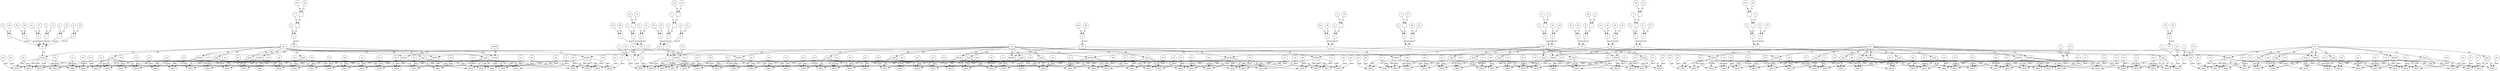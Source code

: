 // Horn Graph
digraph {
	"predicate_0" [label="h5"  nodeName="predicate_0" class=predicateName GNNNodeID=0 shape="box"]
	"predicateArgument_0" [label="Arg0"  nodeName="predicateArgument_0" class=predicateArgument GNNNodeID=1 shape="ellipse"]
		"predicate_0" -> "predicateArgument_0" [ label="PA"]
	"predicateArgument_1" [label="Arg1"  nodeName="predicateArgument_1" class=predicateArgument GNNNodeID=2 shape="ellipse"]
		"predicate_0" -> "predicateArgument_1" [ label="PA"]
	"predicateArgument_2" [label="Arg2"  nodeName="predicateArgument_2" class=predicateArgument GNNNodeID=3 shape="ellipse"]
		"predicate_0" -> "predicateArgument_2" [ label="PA"]
	"predicateArgument_3" [label="Arg3"  nodeName="predicateArgument_3" class=predicateArgument GNNNodeID=4 shape="ellipse"]
		"predicate_0" -> "predicateArgument_3" [ label="PA"]
	"predicateArgument_4" [label="Arg4"  nodeName="predicateArgument_4" class=predicateArgument GNNNodeID=5 shape="ellipse"]
		"predicate_0" -> "predicateArgument_4" [ label="PA"]
	"predicateArgument_5" [label="Arg5"  nodeName="predicateArgument_5" class=predicateArgument GNNNodeID=6 shape="ellipse"]
		"predicate_0" -> "predicateArgument_5" [ label="PA"]
	"predicate_1" [label="h10"  nodeName="predicate_1" class=predicateName GNNNodeID=7 shape="box"]
	"predicateArgument_6" [label="Arg0"  nodeName="predicateArgument_6" class=predicateArgument GNNNodeID=8 shape="ellipse"]
		"predicate_1" -> "predicateArgument_6" [ label="PA"]
	"predicateArgument_7" [label="Arg1"  nodeName="predicateArgument_7" class=predicateArgument GNNNodeID=9 shape="ellipse"]
		"predicate_1" -> "predicateArgument_7" [ label="PA"]
	"predicateArgument_8" [label="Arg2"  nodeName="predicateArgument_8" class=predicateArgument GNNNodeID=10 shape="ellipse"]
		"predicate_1" -> "predicateArgument_8" [ label="PA"]
	"predicateArgument_9" [label="Arg3"  nodeName="predicateArgument_9" class=predicateArgument GNNNodeID=11 shape="ellipse"]
		"predicate_1" -> "predicateArgument_9" [ label="PA"]
	"predicateArgument_10" [label="Arg4"  nodeName="predicateArgument_10" class=predicateArgument GNNNodeID=12 shape="ellipse"]
		"predicate_1" -> "predicateArgument_10" [ label="PA"]
	"predicateArgument_11" [label="Arg5"  nodeName="predicateArgument_11" class=predicateArgument GNNNodeID=13 shape="ellipse"]
		"predicate_1" -> "predicateArgument_11" [ label="PA"]
	"predicate_2" [label="h16"  nodeName="predicate_2" class=predicateName GNNNodeID=14 shape="box"]
	"predicateArgument_12" [label="Arg0"  nodeName="predicateArgument_12" class=predicateArgument GNNNodeID=15 shape="ellipse"]
		"predicate_2" -> "predicateArgument_12" [ label="PA"]
	"predicateArgument_13" [label="Arg1"  nodeName="predicateArgument_13" class=predicateArgument GNNNodeID=16 shape="ellipse"]
		"predicate_2" -> "predicateArgument_13" [ label="PA"]
	"predicateArgument_14" [label="Arg2"  nodeName="predicateArgument_14" class=predicateArgument GNNNodeID=17 shape="ellipse"]
		"predicate_2" -> "predicateArgument_14" [ label="PA"]
	"predicateArgument_15" [label="Arg3"  nodeName="predicateArgument_15" class=predicateArgument GNNNodeID=18 shape="ellipse"]
		"predicate_2" -> "predicateArgument_15" [ label="PA"]
	"predicateArgument_16" [label="Arg4"  nodeName="predicateArgument_16" class=predicateArgument GNNNodeID=19 shape="ellipse"]
		"predicate_2" -> "predicateArgument_16" [ label="PA"]
	"predicateArgument_17" [label="Arg5"  nodeName="predicateArgument_17" class=predicateArgument GNNNodeID=20 shape="ellipse"]
		"predicate_2" -> "predicateArgument_17" [ label="PA"]
	"predicate_3" [label="h21"  nodeName="predicate_3" class=predicateName GNNNodeID=21 shape="box"]
	"predicateArgument_18" [label="Arg0"  nodeName="predicateArgument_18" class=predicateArgument GNNNodeID=22 shape="ellipse"]
		"predicate_3" -> "predicateArgument_18" [ label="PA"]
	"predicateArgument_19" [label="Arg1"  nodeName="predicateArgument_19" class=predicateArgument GNNNodeID=23 shape="ellipse"]
		"predicate_3" -> "predicateArgument_19" [ label="PA"]
	"predicateArgument_20" [label="Arg2"  nodeName="predicateArgument_20" class=predicateArgument GNNNodeID=24 shape="ellipse"]
		"predicate_3" -> "predicateArgument_20" [ label="PA"]
	"predicateArgument_21" [label="Arg3"  nodeName="predicateArgument_21" class=predicateArgument GNNNodeID=25 shape="ellipse"]
		"predicate_3" -> "predicateArgument_21" [ label="PA"]
	"predicateArgument_22" [label="Arg4"  nodeName="predicateArgument_22" class=predicateArgument GNNNodeID=26 shape="ellipse"]
		"predicate_3" -> "predicateArgument_22" [ label="PA"]
	"predicateArgument_23" [label="Arg5"  nodeName="predicateArgument_23" class=predicateArgument GNNNodeID=27 shape="ellipse"]
		"predicate_3" -> "predicateArgument_23" [ label="PA"]
	"predicate_4" [label="h29"  nodeName="predicate_4" class=predicateName GNNNodeID=28 shape="box"]
	"predicateArgument_24" [label="Arg0"  nodeName="predicateArgument_24" class=predicateArgument GNNNodeID=29 shape="ellipse"]
		"predicate_4" -> "predicateArgument_24" [ label="PA"]
	"predicateArgument_25" [label="Arg1"  nodeName="predicateArgument_25" class=predicateArgument GNNNodeID=30 shape="ellipse"]
		"predicate_4" -> "predicateArgument_25" [ label="PA"]
	"predicateArgument_26" [label="Arg2"  nodeName="predicateArgument_26" class=predicateArgument GNNNodeID=31 shape="ellipse"]
		"predicate_4" -> "predicateArgument_26" [ label="PA"]
	"predicateArgument_27" [label="Arg3"  nodeName="predicateArgument_27" class=predicateArgument GNNNodeID=32 shape="ellipse"]
		"predicate_4" -> "predicateArgument_27" [ label="PA"]
	"predicateArgument_28" [label="Arg4"  nodeName="predicateArgument_28" class=predicateArgument GNNNodeID=33 shape="ellipse"]
		"predicate_4" -> "predicateArgument_28" [ label="PA"]
	"predicateArgument_29" [label="Arg5"  nodeName="predicateArgument_29" class=predicateArgument GNNNodeID=34 shape="ellipse"]
		"predicate_4" -> "predicateArgument_29" [ label="PA"]
	"predicate_5" [label="FALSE"  nodeName="predicate_5" class=predicateName GNNNodeID=35 shape="box"]
	"clause_0" [label="C0"  nodeName="clause_0" class=clause GNNNodeID=36 shape="box"]
	"=_37" [label="="  nodeName="=_37" class=operator GNNNodeID=37 shape="square"]
		"=_37" -> "clause_0" [ label="guard"]
	"0_38" [label="0"  nodeName="0_38" class=constant GNNNodeID=38 shape="circle"]
		"0_38" -> "=_37" [ label="st"]
	"P2_39" [label="P2"  nodeName="P2_39" class=symbolicConstant GNNNodeID=39 shape="circle"]
		"P2_39" -> "=_37" [ label="st"]
	"=_40" [label="="  nodeName="=_40" class=operator GNNNodeID=40 shape="square"]
		"=_40" -> "clause_0" [ label="guard"]
	"0_41" [label="0"  nodeName="0_41" class=constant GNNNodeID=41 shape="circle"]
		"0_41" -> "=_40" [ label="st"]
	"P5_42" [label="P5"  nodeName="P5_42" class=symbolicConstant GNNNodeID=42 shape="circle"]
		"P5_42" -> "=_40" [ label="st"]
	"=_43" [label="="  nodeName="=_43" class=operator GNNNodeID=43 shape="square"]
		"=_43" -> "clause_0" [ label="guard"]
	"0_44" [label="0"  nodeName="0_44" class=constant GNNNodeID=44 shape="circle"]
		"0_44" -> "=_43" [ label="st"]
	"P4_45" [label="P4"  nodeName="P4_45" class=symbolicConstant GNNNodeID=45 shape="circle"]
		"P4_45" -> "=_43" [ label="st"]
	"=_46" [label="="  nodeName="=_46" class=operator GNNNodeID=46 shape="square"]
		"=_46" -> "clause_0" [ label="guard"]
	"0_47" [label="0"  nodeName="0_47" class=constant GNNNodeID=47 shape="circle"]
		"0_47" -> "=_46" [ label="st"]
	"P3_48" [label="P3"  nodeName="P3_48" class=symbolicConstant GNNNodeID=48 shape="circle"]
		"P3_48" -> "=_46" [ label="st"]
	"=_49" [label="="  nodeName="=_49" class=operator GNNNodeID=49 shape="square"]
		"=_49" -> "clause_0" [ label="guard"]
	"P0_50" [label="P0"  nodeName="P0_50" class=symbolicConstant GNNNodeID=50 shape="circle"]
		"P0_50" -> "=_49" [ label="st"]
	"P6_51" [label="P6"  nodeName="P6_51" class=symbolicConstant GNNNodeID=51 shape="circle"]
		"P6_51" -> "=_49" [ label="st"]
	"=_52" [label="="  nodeName="=_52" class=operator GNNNodeID=52 shape="square"]
		"=_52" -> "clause_0" [ label="guard"]
	"P1_53" [label="P1"  nodeName="P1_53" class=symbolicConstant GNNNodeID=53 shape="circle"]
		"P1_53" -> "=_52" [ label="st"]
	"P7_54" [label="P7"  nodeName="P7_54" class=symbolicConstant GNNNodeID=54 shape="circle"]
		"P7_54" -> "=_52" [ label="st"]
	"clauseHead_0" [label="HEAD"  nodeName="clauseHead_0" class=clauseHead GNNNodeID=55 shape="box"]
		"clause_0" -> "clauseHead_0" [ label="CH"]
		"predicate_0" -> "clauseHead_0" [ label="PI"]
	"clauseArgument_0" [label="ARG0"  nodeName="clauseArgument_0" class=clauseArg GNNNodeID=56 shape="ellipse"]
		"clauseHead_0" -> "clauseArgument_0" [ label="ARG"]
		"predicateArgument_0" -> "clauseArgument_0" [ label="AI"]
	"P6_57" [label="P6"  nodeName="P6_57" class=symbolicConstant GNNNodeID=57 shape="circle"]
		"P6_57" -> "clauseArgument_0" [ label="data"]
	"clauseArgument_1" [label="ARG1"  nodeName="clauseArgument_1" class=clauseArg GNNNodeID=58 shape="ellipse"]
		"clauseHead_0" -> "clauseArgument_1" [ label="ARG"]
		"predicateArgument_1" -> "clauseArgument_1" [ label="AI"]
	"P5_59" [label="P5"  nodeName="P5_59" class=symbolicConstant GNNNodeID=59 shape="circle"]
		"P5_59" -> "clauseArgument_1" [ label="data"]
	"clauseArgument_2" [label="ARG2"  nodeName="clauseArgument_2" class=clauseArg GNNNodeID=60 shape="ellipse"]
		"clauseHead_0" -> "clauseArgument_2" [ label="ARG"]
		"predicateArgument_2" -> "clauseArgument_2" [ label="AI"]
	"P4_61" [label="P4"  nodeName="P4_61" class=symbolicConstant GNNNodeID=61 shape="circle"]
		"P4_61" -> "clauseArgument_2" [ label="data"]
	"clauseArgument_3" [label="ARG3"  nodeName="clauseArgument_3" class=clauseArg GNNNodeID=62 shape="ellipse"]
		"clauseHead_0" -> "clauseArgument_3" [ label="ARG"]
		"predicateArgument_3" -> "clauseArgument_3" [ label="AI"]
	"P3_63" [label="P3"  nodeName="P3_63" class=symbolicConstant GNNNodeID=63 shape="circle"]
		"P3_63" -> "clauseArgument_3" [ label="data"]
	"clauseArgument_4" [label="ARG4"  nodeName="clauseArgument_4" class=clauseArg GNNNodeID=64 shape="ellipse"]
		"clauseHead_0" -> "clauseArgument_4" [ label="ARG"]
		"predicateArgument_4" -> "clauseArgument_4" [ label="AI"]
	"P2_65" [label="P2"  nodeName="P2_65" class=symbolicConstant GNNNodeID=65 shape="circle"]
		"P2_65" -> "clauseArgument_4" [ label="data"]
	"clauseArgument_5" [label="ARG5"  nodeName="clauseArgument_5" class=clauseArg GNNNodeID=66 shape="ellipse"]
		"clauseHead_0" -> "clauseArgument_5" [ label="ARG"]
		"predicateArgument_5" -> "clauseArgument_5" [ label="AI"]
	"P1_67" [label="P1"  nodeName="P1_67" class=symbolicConstant GNNNodeID=67 shape="circle"]
		"P1_67" -> "clauseArgument_5" [ label="data"]
	"clause_1" [label="C1"  nodeName="clause_1" class=clause GNNNodeID=68 shape="box"]
	">=_69" [label="="  nodeName=">=_69" class=operator GNNNodeID=69 shape="square"]
		">=_69" -> "clause_1" [ label="guard"]
	"0_70" [label="0"  nodeName="0_70" class=constant GNNNodeID=70 shape="circle"]
		"0_70" -> ">=_69" [ label="st"]
	"-_71" [label="-"  nodeName="-_71" class=operator GNNNodeID=71 shape="square"]
		"-_71" -> ">=_69" [ label="st"]
	"-1_72" [label="-1"  nodeName="-1_72" class=constant GNNNodeID=72 shape="circle"]
		"-1_72" -> "-_71" [ label="st"]
	"P6_73" [label="P6"  nodeName="P6_73" class=symbolicConstant GNNNodeID=73 shape="circle"]
		"P6_73" -> "-_71" [ label="st"]
	"=_74" [label="="  nodeName="=_74" class=operator GNNNodeID=74 shape="square"]
		"=_74" -> "clause_1" [ label="guard"]
	"P0_75" [label="P0"  nodeName="P0_75" class=symbolicConstant GNNNodeID=75 shape="circle"]
		"P0_75" -> "=_74" [ label="st"]
	"P6_76" [label="P6"  nodeName="P6_76" class=symbolicConstant GNNNodeID=76 shape="circle"]
		"P6_76" -> "=_74" [ label="st"]
	"clauseHead_1" [label="HEAD"  nodeName="clauseHead_1" class=clauseHead GNNNodeID=77 shape="box"]
		"clause_1" -> "clauseHead_1" [ label="CH"]
		"predicate_1" -> "clauseHead_1" [ label="PI"]
	"clauseArgument_6" [label="ARG0"  nodeName="clauseArgument_6" class=clauseArg GNNNodeID=78 shape="ellipse"]
		"clauseHead_1" -> "clauseArgument_6" [ label="ARG"]
		"predicateArgument_6" -> "clauseArgument_6" [ label="AI"]
	"P6_79" [label="P6"  nodeName="P6_79" class=symbolicConstant GNNNodeID=79 shape="circle"]
		"P6_79" -> "clauseArgument_6" [ label="data"]
	"clauseArgument_7" [label="ARG1"  nodeName="clauseArgument_7" class=clauseArg GNNNodeID=80 shape="ellipse"]
		"clauseHead_1" -> "clauseArgument_7" [ label="ARG"]
		"predicateArgument_7" -> "clauseArgument_7" [ label="AI"]
	"P5_81" [label="P5"  nodeName="P5_81" class=symbolicConstant GNNNodeID=81 shape="circle"]
		"P5_81" -> "clauseArgument_7" [ label="data"]
	"clauseArgument_8" [label="ARG2"  nodeName="clauseArgument_8" class=clauseArg GNNNodeID=82 shape="ellipse"]
		"clauseHead_1" -> "clauseArgument_8" [ label="ARG"]
		"predicateArgument_8" -> "clauseArgument_8" [ label="AI"]
	"P4_83" [label="P4"  nodeName="P4_83" class=symbolicConstant GNNNodeID=83 shape="circle"]
		"P4_83" -> "clauseArgument_8" [ label="data"]
	"clauseArgument_9" [label="ARG3"  nodeName="clauseArgument_9" class=clauseArg GNNNodeID=84 shape="ellipse"]
		"clauseHead_1" -> "clauseArgument_9" [ label="ARG"]
		"predicateArgument_9" -> "clauseArgument_9" [ label="AI"]
	"P3_85" [label="P3"  nodeName="P3_85" class=symbolicConstant GNNNodeID=85 shape="circle"]
		"P3_85" -> "clauseArgument_9" [ label="data"]
	"clauseArgument_10" [label="ARG4"  nodeName="clauseArgument_10" class=clauseArg GNNNodeID=86 shape="ellipse"]
		"clauseHead_1" -> "clauseArgument_10" [ label="ARG"]
		"predicateArgument_10" -> "clauseArgument_10" [ label="AI"]
	"P2_87" [label="P2"  nodeName="P2_87" class=symbolicConstant GNNNodeID=87 shape="circle"]
		"P2_87" -> "clauseArgument_10" [ label="data"]
	"clauseArgument_11" [label="ARG5"  nodeName="clauseArgument_11" class=clauseArg GNNNodeID=88 shape="ellipse"]
		"clauseHead_1" -> "clauseArgument_11" [ label="ARG"]
		"predicateArgument_11" -> "clauseArgument_11" [ label="AI"]
	"P1_89" [label="P1"  nodeName="P1_89" class=symbolicConstant GNNNodeID=89 shape="circle"]
		"P1_89" -> "clauseArgument_11" [ label="data"]
	"clauseBody_0" [label="BODY0"  nodeName="clauseBody_0" class=clauseBody GNNNodeID=90 shape="box"]
		"clause_1" -> "clauseBody_0" [ label="CB"]
		"predicate_0" -> "clauseBody_0" [ label="PI"]
	"clauseArgument_12" [label="ARG0"  nodeName="clauseArgument_12" class=clauseArg GNNNodeID=91 shape="ellipse"]
		"clauseBody_0" -> "clauseArgument_12" [ label="ARG"]
		"predicateArgument_0" -> "clauseArgument_12" [ label="AI"]
	"P6_92" [label="P6"  nodeName="P6_92" class=symbolicConstant GNNNodeID=92 shape="circle"]
		"P6_92" -> "clauseArgument_12" [ label="data"]
	"clauseArgument_13" [label="ARG1"  nodeName="clauseArgument_13" class=clauseArg GNNNodeID=93 shape="ellipse"]
		"clauseBody_0" -> "clauseArgument_13" [ label="ARG"]
		"predicateArgument_1" -> "clauseArgument_13" [ label="AI"]
	"P5_94" [label="P5"  nodeName="P5_94" class=symbolicConstant GNNNodeID=94 shape="circle"]
		"P5_94" -> "clauseArgument_13" [ label="data"]
	"clauseArgument_14" [label="ARG2"  nodeName="clauseArgument_14" class=clauseArg GNNNodeID=95 shape="ellipse"]
		"clauseBody_0" -> "clauseArgument_14" [ label="ARG"]
		"predicateArgument_2" -> "clauseArgument_14" [ label="AI"]
	"P4_96" [label="P4"  nodeName="P4_96" class=symbolicConstant GNNNodeID=96 shape="circle"]
		"P4_96" -> "clauseArgument_14" [ label="data"]
	"clauseArgument_15" [label="ARG3"  nodeName="clauseArgument_15" class=clauseArg GNNNodeID=97 shape="ellipse"]
		"clauseBody_0" -> "clauseArgument_15" [ label="ARG"]
		"predicateArgument_3" -> "clauseArgument_15" [ label="AI"]
	"P3_98" [label="P3"  nodeName="P3_98" class=symbolicConstant GNNNodeID=98 shape="circle"]
		"P3_98" -> "clauseArgument_15" [ label="data"]
	"clauseArgument_16" [label="ARG4"  nodeName="clauseArgument_16" class=clauseArg GNNNodeID=99 shape="ellipse"]
		"clauseBody_0" -> "clauseArgument_16" [ label="ARG"]
		"predicateArgument_4" -> "clauseArgument_16" [ label="AI"]
	"P2_100" [label="P2"  nodeName="P2_100" class=symbolicConstant GNNNodeID=100 shape="circle"]
		"P2_100" -> "clauseArgument_16" [ label="data"]
	"clauseArgument_17" [label="ARG5"  nodeName="clauseArgument_17" class=clauseArg GNNNodeID=101 shape="ellipse"]
		"clauseBody_0" -> "clauseArgument_17" [ label="ARG"]
		"predicateArgument_5" -> "clauseArgument_17" [ label="AI"]
	"P1_102" [label="P1"  nodeName="P1_102" class=symbolicConstant GNNNodeID=102 shape="circle"]
		"P1_102" -> "clauseArgument_17" [ label="data"]
	"clause_2" [label="C2"  nodeName="clause_2" class=clause GNNNodeID=103 shape="box"]
	">=_104" [label="="  nodeName=">=_104" class=operator GNNNodeID=104 shape="square"]
		">=_104" -> "clause_2" [ label="guard"]
	"0_105" [label="0"  nodeName="0_105" class=constant GNNNodeID=105 shape="circle"]
		"0_105" -> ">=_104" [ label="st"]
	"-_106" [label="-"  nodeName="-_106" class=operator GNNNodeID=106 shape="square"]
		"-_106" -> ">=_104" [ label="st"]
	"P6_107" [label="P6"  nodeName="P6_107" class=symbolicConstant GNNNodeID=107 shape="circle"]
		"P6_107" -> "-_106" [ label="st"]
	"1_108" [label="1"  nodeName="1_108" class=constant GNNNodeID=108 shape="circle"]
		"1_108" -> "-_106" [ label="st"]
	"=_109" [label="="  nodeName="=_109" class=operator GNNNodeID=109 shape="square"]
		"=_109" -> "clause_2" [ label="guard"]
	"P0_110" [label="P0"  nodeName="P0_110" class=symbolicConstant GNNNodeID=110 shape="circle"]
		"P0_110" -> "=_109" [ label="st"]
	"P6_111" [label="P6"  nodeName="P6_111" class=symbolicConstant GNNNodeID=111 shape="circle"]
		"P6_111" -> "=_109" [ label="st"]
	"clauseHead_2" [label="HEAD"  nodeName="clauseHead_2" class=clauseHead GNNNodeID=112 shape="box"]
		"clause_2" -> "clauseHead_2" [ label="CH"]
		"predicate_1" -> "clauseHead_2" [ label="PI"]
	"clauseArgument_18" [label="ARG0"  nodeName="clauseArgument_18" class=clauseArg GNNNodeID=113 shape="ellipse"]
		"clauseHead_2" -> "clauseArgument_18" [ label="ARG"]
		"predicateArgument_6" -> "clauseArgument_18" [ label="AI"]
	"P6_114" [label="P6"  nodeName="P6_114" class=symbolicConstant GNNNodeID=114 shape="circle"]
		"P6_114" -> "clauseArgument_18" [ label="data"]
	"clauseArgument_19" [label="ARG1"  nodeName="clauseArgument_19" class=clauseArg GNNNodeID=115 shape="ellipse"]
		"clauseHead_2" -> "clauseArgument_19" [ label="ARG"]
		"predicateArgument_7" -> "clauseArgument_19" [ label="AI"]
	"P5_116" [label="P5"  nodeName="P5_116" class=symbolicConstant GNNNodeID=116 shape="circle"]
		"P5_116" -> "clauseArgument_19" [ label="data"]
	"clauseArgument_20" [label="ARG2"  nodeName="clauseArgument_20" class=clauseArg GNNNodeID=117 shape="ellipse"]
		"clauseHead_2" -> "clauseArgument_20" [ label="ARG"]
		"predicateArgument_8" -> "clauseArgument_20" [ label="AI"]
	"P4_118" [label="P4"  nodeName="P4_118" class=symbolicConstant GNNNodeID=118 shape="circle"]
		"P4_118" -> "clauseArgument_20" [ label="data"]
	"clauseArgument_21" [label="ARG3"  nodeName="clauseArgument_21" class=clauseArg GNNNodeID=119 shape="ellipse"]
		"clauseHead_2" -> "clauseArgument_21" [ label="ARG"]
		"predicateArgument_9" -> "clauseArgument_21" [ label="AI"]
	"P3_120" [label="P3"  nodeName="P3_120" class=symbolicConstant GNNNodeID=120 shape="circle"]
		"P3_120" -> "clauseArgument_21" [ label="data"]
	"clauseArgument_22" [label="ARG4"  nodeName="clauseArgument_22" class=clauseArg GNNNodeID=121 shape="ellipse"]
		"clauseHead_2" -> "clauseArgument_22" [ label="ARG"]
		"predicateArgument_10" -> "clauseArgument_22" [ label="AI"]
	"P2_122" [label="P2"  nodeName="P2_122" class=symbolicConstant GNNNodeID=122 shape="circle"]
		"P2_122" -> "clauseArgument_22" [ label="data"]
	"clauseArgument_23" [label="ARG5"  nodeName="clauseArgument_23" class=clauseArg GNNNodeID=123 shape="ellipse"]
		"clauseHead_2" -> "clauseArgument_23" [ label="ARG"]
		"predicateArgument_11" -> "clauseArgument_23" [ label="AI"]
	"P1_124" [label="P1"  nodeName="P1_124" class=symbolicConstant GNNNodeID=124 shape="circle"]
		"P1_124" -> "clauseArgument_23" [ label="data"]
	"clauseBody_1" [label="BODY0"  nodeName="clauseBody_1" class=clauseBody GNNNodeID=125 shape="box"]
		"clause_2" -> "clauseBody_1" [ label="CB"]
		"predicate_0" -> "clauseBody_1" [ label="PI"]
	"clauseArgument_24" [label="ARG0"  nodeName="clauseArgument_24" class=clauseArg GNNNodeID=126 shape="ellipse"]
		"clauseBody_1" -> "clauseArgument_24" [ label="ARG"]
		"predicateArgument_0" -> "clauseArgument_24" [ label="AI"]
	"P6_127" [label="P6"  nodeName="P6_127" class=symbolicConstant GNNNodeID=127 shape="circle"]
		"P6_127" -> "clauseArgument_24" [ label="data"]
	"clauseArgument_25" [label="ARG1"  nodeName="clauseArgument_25" class=clauseArg GNNNodeID=128 shape="ellipse"]
		"clauseBody_1" -> "clauseArgument_25" [ label="ARG"]
		"predicateArgument_1" -> "clauseArgument_25" [ label="AI"]
	"P5_129" [label="P5"  nodeName="P5_129" class=symbolicConstant GNNNodeID=129 shape="circle"]
		"P5_129" -> "clauseArgument_25" [ label="data"]
	"clauseArgument_26" [label="ARG2"  nodeName="clauseArgument_26" class=clauseArg GNNNodeID=130 shape="ellipse"]
		"clauseBody_1" -> "clauseArgument_26" [ label="ARG"]
		"predicateArgument_2" -> "clauseArgument_26" [ label="AI"]
	"P4_131" [label="P4"  nodeName="P4_131" class=symbolicConstant GNNNodeID=131 shape="circle"]
		"P4_131" -> "clauseArgument_26" [ label="data"]
	"clauseArgument_27" [label="ARG3"  nodeName="clauseArgument_27" class=clauseArg GNNNodeID=132 shape="ellipse"]
		"clauseBody_1" -> "clauseArgument_27" [ label="ARG"]
		"predicateArgument_3" -> "clauseArgument_27" [ label="AI"]
	"P3_133" [label="P3"  nodeName="P3_133" class=symbolicConstant GNNNodeID=133 shape="circle"]
		"P3_133" -> "clauseArgument_27" [ label="data"]
	"clauseArgument_28" [label="ARG4"  nodeName="clauseArgument_28" class=clauseArg GNNNodeID=134 shape="ellipse"]
		"clauseBody_1" -> "clauseArgument_28" [ label="ARG"]
		"predicateArgument_4" -> "clauseArgument_28" [ label="AI"]
	"P2_135" [label="P2"  nodeName="P2_135" class=symbolicConstant GNNNodeID=135 shape="circle"]
		"P2_135" -> "clauseArgument_28" [ label="data"]
	"clauseArgument_29" [label="ARG5"  nodeName="clauseArgument_29" class=clauseArg GNNNodeID=136 shape="ellipse"]
		"clauseBody_1" -> "clauseArgument_29" [ label="ARG"]
		"predicateArgument_5" -> "clauseArgument_29" [ label="AI"]
	"P1_137" [label="P1"  nodeName="P1_137" class=symbolicConstant GNNNodeID=137 shape="circle"]
		"P1_137" -> "clauseArgument_29" [ label="data"]
	"clause_3" [label="C3"  nodeName="clause_3" class=clause GNNNodeID=138 shape="box"]
	"=_139" [label="="  nodeName="=_139" class=operator GNNNodeID=139 shape="square"]
		"=_139" -> "clause_3" [ label="guard"]
	"P0_140" [label="P0"  nodeName="P0_140" class=symbolicConstant GNNNodeID=140 shape="circle"]
		"P0_140" -> "=_139" [ label="st"]
	"P6_141" [label="P6"  nodeName="P6_141" class=symbolicConstant GNNNodeID=141 shape="circle"]
		"P6_141" -> "=_139" [ label="st"]
	"clauseHead_3" [label="HEAD"  nodeName="clauseHead_3" class=clauseHead GNNNodeID=142 shape="box"]
		"clause_3" -> "clauseHead_3" [ label="CH"]
		"predicate_2" -> "clauseHead_3" [ label="PI"]
	"clauseArgument_30" [label="ARG0"  nodeName="clauseArgument_30" class=clauseArg GNNNodeID=143 shape="ellipse"]
		"clauseHead_3" -> "clauseArgument_30" [ label="ARG"]
		"predicateArgument_12" -> "clauseArgument_30" [ label="AI"]
	"P6_144" [label="P6"  nodeName="P6_144" class=symbolicConstant GNNNodeID=144 shape="circle"]
		"P6_144" -> "clauseArgument_30" [ label="data"]
	"clauseArgument_31" [label="ARG1"  nodeName="clauseArgument_31" class=clauseArg GNNNodeID=145 shape="ellipse"]
		"clauseHead_3" -> "clauseArgument_31" [ label="ARG"]
		"predicateArgument_13" -> "clauseArgument_31" [ label="AI"]
	"P5_146" [label="P5"  nodeName="P5_146" class=symbolicConstant GNNNodeID=146 shape="circle"]
		"P5_146" -> "clauseArgument_31" [ label="data"]
	"clauseArgument_32" [label="ARG2"  nodeName="clauseArgument_32" class=clauseArg GNNNodeID=147 shape="ellipse"]
		"clauseHead_3" -> "clauseArgument_32" [ label="ARG"]
		"predicateArgument_14" -> "clauseArgument_32" [ label="AI"]
	"P4_148" [label="P4"  nodeName="P4_148" class=symbolicConstant GNNNodeID=148 shape="circle"]
		"P4_148" -> "clauseArgument_32" [ label="data"]
	"clauseArgument_33" [label="ARG3"  nodeName="clauseArgument_33" class=clauseArg GNNNodeID=149 shape="ellipse"]
		"clauseHead_3" -> "clauseArgument_33" [ label="ARG"]
		"predicateArgument_15" -> "clauseArgument_33" [ label="AI"]
	"P3_150" [label="P3"  nodeName="P3_150" class=symbolicConstant GNNNodeID=150 shape="circle"]
		"P3_150" -> "clauseArgument_33" [ label="data"]
	"clauseArgument_34" [label="ARG4"  nodeName="clauseArgument_34" class=clauseArg GNNNodeID=151 shape="ellipse"]
		"clauseHead_3" -> "clauseArgument_34" [ label="ARG"]
		"predicateArgument_16" -> "clauseArgument_34" [ label="AI"]
	"P2_152" [label="P2"  nodeName="P2_152" class=symbolicConstant GNNNodeID=152 shape="circle"]
		"P2_152" -> "clauseArgument_34" [ label="data"]
	"clauseArgument_35" [label="ARG5"  nodeName="clauseArgument_35" class=clauseArg GNNNodeID=153 shape="ellipse"]
		"clauseHead_3" -> "clauseArgument_35" [ label="ARG"]
		"predicateArgument_17" -> "clauseArgument_35" [ label="AI"]
	"P1_154" [label="P1"  nodeName="P1_154" class=symbolicConstant GNNNodeID=154 shape="circle"]
		"P1_154" -> "clauseArgument_35" [ label="data"]
	"clauseBody_2" [label="BODY0"  nodeName="clauseBody_2" class=clauseBody GNNNodeID=155 shape="box"]
		"clause_3" -> "clauseBody_2" [ label="CB"]
		"predicate_1" -> "clauseBody_2" [ label="PI"]
	"clauseArgument_36" [label="ARG0"  nodeName="clauseArgument_36" class=clauseArg GNNNodeID=156 shape="ellipse"]
		"clauseBody_2" -> "clauseArgument_36" [ label="ARG"]
		"predicateArgument_6" -> "clauseArgument_36" [ label="AI"]
	"P6_157" [label="P6"  nodeName="P6_157" class=symbolicConstant GNNNodeID=157 shape="circle"]
		"P6_157" -> "clauseArgument_36" [ label="data"]
	"clauseArgument_37" [label="ARG1"  nodeName="clauseArgument_37" class=clauseArg GNNNodeID=158 shape="ellipse"]
		"clauseBody_2" -> "clauseArgument_37" [ label="ARG"]
		"predicateArgument_7" -> "clauseArgument_37" [ label="AI"]
	"P5_159" [label="P5"  nodeName="P5_159" class=symbolicConstant GNNNodeID=159 shape="circle"]
		"P5_159" -> "clauseArgument_37" [ label="data"]
	"clauseArgument_38" [label="ARG2"  nodeName="clauseArgument_38" class=clauseArg GNNNodeID=160 shape="ellipse"]
		"clauseBody_2" -> "clauseArgument_38" [ label="ARG"]
		"predicateArgument_8" -> "clauseArgument_38" [ label="AI"]
	"P4_161" [label="P4"  nodeName="P4_161" class=symbolicConstant GNNNodeID=161 shape="circle"]
		"P4_161" -> "clauseArgument_38" [ label="data"]
	"clauseArgument_39" [label="ARG3"  nodeName="clauseArgument_39" class=clauseArg GNNNodeID=162 shape="ellipse"]
		"clauseBody_2" -> "clauseArgument_39" [ label="ARG"]
		"predicateArgument_9" -> "clauseArgument_39" [ label="AI"]
	"P3_163" [label="P3"  nodeName="P3_163" class=symbolicConstant GNNNodeID=163 shape="circle"]
		"P3_163" -> "clauseArgument_39" [ label="data"]
	"clauseArgument_40" [label="ARG4"  nodeName="clauseArgument_40" class=clauseArg GNNNodeID=164 shape="ellipse"]
		"clauseBody_2" -> "clauseArgument_40" [ label="ARG"]
		"predicateArgument_10" -> "clauseArgument_40" [ label="AI"]
	"P2_165" [label="P2"  nodeName="P2_165" class=symbolicConstant GNNNodeID=165 shape="circle"]
		"P2_165" -> "clauseArgument_40" [ label="data"]
	"clauseArgument_41" [label="ARG5"  nodeName="clauseArgument_41" class=clauseArg GNNNodeID=166 shape="ellipse"]
		"clauseBody_2" -> "clauseArgument_41" [ label="ARG"]
		"predicateArgument_11" -> "clauseArgument_41" [ label="AI"]
	"P1_167" [label="P1"  nodeName="P1_167" class=symbolicConstant GNNNodeID=167 shape="circle"]
		"P1_167" -> "clauseArgument_41" [ label="data"]
	"clause_4" [label="C4"  nodeName="clause_4" class=clause GNNNodeID=168 shape="box"]
	">=_169" [label="="  nodeName=">=_169" class=operator GNNNodeID=169 shape="square"]
		">=_169" -> "clause_4" [ label="guard"]
	"0_170" [label="0"  nodeName="0_170" class=constant GNNNodeID=170 shape="circle"]
		"0_170" -> ">=_169" [ label="st"]
	"-_171" [label="-"  nodeName="-_171" class=operator GNNNodeID=171 shape="square"]
		"-_171" -> ">=_169" [ label="st"]
	"-1_172" [label="-1"  nodeName="-1_172" class=constant GNNNodeID=172 shape="circle"]
		"-1_172" -> "-_171" [ label="st"]
	"P1_173" [label="P1"  nodeName="P1_173" class=symbolicConstant GNNNodeID=173 shape="circle"]
		"P1_173" -> "-_171" [ label="st"]
	"=_174" [label="="  nodeName="=_174" class=operator GNNNodeID=174 shape="square"]
		"=_174" -> "clause_4" [ label="guard"]
	"P0_175" [label="P0"  nodeName="P0_175" class=symbolicConstant GNNNodeID=175 shape="circle"]
		"P0_175" -> "=_174" [ label="st"]
	"P6_176" [label="P6"  nodeName="P6_176" class=symbolicConstant GNNNodeID=176 shape="circle"]
		"P6_176" -> "=_174" [ label="st"]
	"clauseHead_4" [label="HEAD"  nodeName="clauseHead_4" class=clauseHead GNNNodeID=177 shape="box"]
		"clause_4" -> "clauseHead_4" [ label="CH"]
		"predicate_3" -> "clauseHead_4" [ label="PI"]
	"clauseArgument_42" [label="ARG0"  nodeName="clauseArgument_42" class=clauseArg GNNNodeID=178 shape="ellipse"]
		"clauseHead_4" -> "clauseArgument_42" [ label="ARG"]
		"predicateArgument_18" -> "clauseArgument_42" [ label="AI"]
	"P6_179" [label="P6"  nodeName="P6_179" class=symbolicConstant GNNNodeID=179 shape="circle"]
		"P6_179" -> "clauseArgument_42" [ label="data"]
	"clauseArgument_43" [label="ARG1"  nodeName="clauseArgument_43" class=clauseArg GNNNodeID=180 shape="ellipse"]
		"clauseHead_4" -> "clauseArgument_43" [ label="ARG"]
		"predicateArgument_19" -> "clauseArgument_43" [ label="AI"]
	"P5_181" [label="P5"  nodeName="P5_181" class=symbolicConstant GNNNodeID=181 shape="circle"]
		"P5_181" -> "clauseArgument_43" [ label="data"]
	"clauseArgument_44" [label="ARG2"  nodeName="clauseArgument_44" class=clauseArg GNNNodeID=182 shape="ellipse"]
		"clauseHead_4" -> "clauseArgument_44" [ label="ARG"]
		"predicateArgument_20" -> "clauseArgument_44" [ label="AI"]
	"P4_183" [label="P4"  nodeName="P4_183" class=symbolicConstant GNNNodeID=183 shape="circle"]
		"P4_183" -> "clauseArgument_44" [ label="data"]
	"clauseArgument_45" [label="ARG3"  nodeName="clauseArgument_45" class=clauseArg GNNNodeID=184 shape="ellipse"]
		"clauseHead_4" -> "clauseArgument_45" [ label="ARG"]
		"predicateArgument_21" -> "clauseArgument_45" [ label="AI"]
	"P3_185" [label="P3"  nodeName="P3_185" class=symbolicConstant GNNNodeID=185 shape="circle"]
		"P3_185" -> "clauseArgument_45" [ label="data"]
	"clauseArgument_46" [label="ARG4"  nodeName="clauseArgument_46" class=clauseArg GNNNodeID=186 shape="ellipse"]
		"clauseHead_4" -> "clauseArgument_46" [ label="ARG"]
		"predicateArgument_22" -> "clauseArgument_46" [ label="AI"]
	"P2_187" [label="P2"  nodeName="P2_187" class=symbolicConstant GNNNodeID=187 shape="circle"]
		"P2_187" -> "clauseArgument_46" [ label="data"]
	"clauseArgument_47" [label="ARG5"  nodeName="clauseArgument_47" class=clauseArg GNNNodeID=188 shape="ellipse"]
		"clauseHead_4" -> "clauseArgument_47" [ label="ARG"]
		"predicateArgument_23" -> "clauseArgument_47" [ label="AI"]
	"P1_189" [label="P1"  nodeName="P1_189" class=symbolicConstant GNNNodeID=189 shape="circle"]
		"P1_189" -> "clauseArgument_47" [ label="data"]
	"clauseBody_3" [label="BODY0"  nodeName="clauseBody_3" class=clauseBody GNNNodeID=190 shape="box"]
		"clause_4" -> "clauseBody_3" [ label="CB"]
		"predicate_2" -> "clauseBody_3" [ label="PI"]
	"clauseArgument_48" [label="ARG0"  nodeName="clauseArgument_48" class=clauseArg GNNNodeID=191 shape="ellipse"]
		"clauseBody_3" -> "clauseArgument_48" [ label="ARG"]
		"predicateArgument_12" -> "clauseArgument_48" [ label="AI"]
	"P6_192" [label="P6"  nodeName="P6_192" class=symbolicConstant GNNNodeID=192 shape="circle"]
		"P6_192" -> "clauseArgument_48" [ label="data"]
	"clauseArgument_49" [label="ARG1"  nodeName="clauseArgument_49" class=clauseArg GNNNodeID=193 shape="ellipse"]
		"clauseBody_3" -> "clauseArgument_49" [ label="ARG"]
		"predicateArgument_13" -> "clauseArgument_49" [ label="AI"]
	"P5_194" [label="P5"  nodeName="P5_194" class=symbolicConstant GNNNodeID=194 shape="circle"]
		"P5_194" -> "clauseArgument_49" [ label="data"]
	"clauseArgument_50" [label="ARG2"  nodeName="clauseArgument_50" class=clauseArg GNNNodeID=195 shape="ellipse"]
		"clauseBody_3" -> "clauseArgument_50" [ label="ARG"]
		"predicateArgument_14" -> "clauseArgument_50" [ label="AI"]
	"P4_196" [label="P4"  nodeName="P4_196" class=symbolicConstant GNNNodeID=196 shape="circle"]
		"P4_196" -> "clauseArgument_50" [ label="data"]
	"clauseArgument_51" [label="ARG3"  nodeName="clauseArgument_51" class=clauseArg GNNNodeID=197 shape="ellipse"]
		"clauseBody_3" -> "clauseArgument_51" [ label="ARG"]
		"predicateArgument_15" -> "clauseArgument_51" [ label="AI"]
	"P3_198" [label="P3"  nodeName="P3_198" class=symbolicConstant GNNNodeID=198 shape="circle"]
		"P3_198" -> "clauseArgument_51" [ label="data"]
	"clauseArgument_52" [label="ARG4"  nodeName="clauseArgument_52" class=clauseArg GNNNodeID=199 shape="ellipse"]
		"clauseBody_3" -> "clauseArgument_52" [ label="ARG"]
		"predicateArgument_16" -> "clauseArgument_52" [ label="AI"]
	"P2_200" [label="P2"  nodeName="P2_200" class=symbolicConstant GNNNodeID=200 shape="circle"]
		"P2_200" -> "clauseArgument_52" [ label="data"]
	"clauseArgument_53" [label="ARG5"  nodeName="clauseArgument_53" class=clauseArg GNNNodeID=201 shape="ellipse"]
		"clauseBody_3" -> "clauseArgument_53" [ label="ARG"]
		"predicateArgument_17" -> "clauseArgument_53" [ label="AI"]
	"P1_202" [label="P1"  nodeName="P1_202" class=symbolicConstant GNNNodeID=202 shape="circle"]
		"P1_202" -> "clauseArgument_53" [ label="data"]
	"clause_5" [label="C5"  nodeName="clause_5" class=clause GNNNodeID=203 shape="box"]
	">=_204" [label="="  nodeName=">=_204" class=operator GNNNodeID=204 shape="square"]
		">=_204" -> "clause_5" [ label="guard"]
	"0_205" [label="0"  nodeName="0_205" class=constant GNNNodeID=205 shape="circle"]
		"0_205" -> ">=_204" [ label="st"]
	"-_206" [label="-"  nodeName="-_206" class=operator GNNNodeID=206 shape="square"]
		"-_206" -> ">=_204" [ label="st"]
	"P1_207" [label="P1"  nodeName="P1_207" class=symbolicConstant GNNNodeID=207 shape="circle"]
		"P1_207" -> "-_206" [ label="st"]
	"1_208" [label="1"  nodeName="1_208" class=constant GNNNodeID=208 shape="circle"]
		"1_208" -> "-_206" [ label="st"]
	"=_209" [label="="  nodeName="=_209" class=operator GNNNodeID=209 shape="square"]
		"=_209" -> "clause_5" [ label="guard"]
	"P0_210" [label="P0"  nodeName="P0_210" class=symbolicConstant GNNNodeID=210 shape="circle"]
		"P0_210" -> "=_209" [ label="st"]
	"P6_211" [label="P6"  nodeName="P6_211" class=symbolicConstant GNNNodeID=211 shape="circle"]
		"P6_211" -> "=_209" [ label="st"]
	"clauseHead_5" [label="HEAD"  nodeName="clauseHead_5" class=clauseHead GNNNodeID=212 shape="box"]
		"clause_5" -> "clauseHead_5" [ label="CH"]
		"predicate_3" -> "clauseHead_5" [ label="PI"]
	"clauseArgument_54" [label="ARG0"  nodeName="clauseArgument_54" class=clauseArg GNNNodeID=213 shape="ellipse"]
		"clauseHead_5" -> "clauseArgument_54" [ label="ARG"]
		"predicateArgument_18" -> "clauseArgument_54" [ label="AI"]
	"P6_214" [label="P6"  nodeName="P6_214" class=symbolicConstant GNNNodeID=214 shape="circle"]
		"P6_214" -> "clauseArgument_54" [ label="data"]
	"clauseArgument_55" [label="ARG1"  nodeName="clauseArgument_55" class=clauseArg GNNNodeID=215 shape="ellipse"]
		"clauseHead_5" -> "clauseArgument_55" [ label="ARG"]
		"predicateArgument_19" -> "clauseArgument_55" [ label="AI"]
	"P5_216" [label="P5"  nodeName="P5_216" class=symbolicConstant GNNNodeID=216 shape="circle"]
		"P5_216" -> "clauseArgument_55" [ label="data"]
	"clauseArgument_56" [label="ARG2"  nodeName="clauseArgument_56" class=clauseArg GNNNodeID=217 shape="ellipse"]
		"clauseHead_5" -> "clauseArgument_56" [ label="ARG"]
		"predicateArgument_20" -> "clauseArgument_56" [ label="AI"]
	"P4_218" [label="P4"  nodeName="P4_218" class=symbolicConstant GNNNodeID=218 shape="circle"]
		"P4_218" -> "clauseArgument_56" [ label="data"]
	"clauseArgument_57" [label="ARG3"  nodeName="clauseArgument_57" class=clauseArg GNNNodeID=219 shape="ellipse"]
		"clauseHead_5" -> "clauseArgument_57" [ label="ARG"]
		"predicateArgument_21" -> "clauseArgument_57" [ label="AI"]
	"P3_220" [label="P3"  nodeName="P3_220" class=symbolicConstant GNNNodeID=220 shape="circle"]
		"P3_220" -> "clauseArgument_57" [ label="data"]
	"clauseArgument_58" [label="ARG4"  nodeName="clauseArgument_58" class=clauseArg GNNNodeID=221 shape="ellipse"]
		"clauseHead_5" -> "clauseArgument_58" [ label="ARG"]
		"predicateArgument_22" -> "clauseArgument_58" [ label="AI"]
	"P2_222" [label="P2"  nodeName="P2_222" class=symbolicConstant GNNNodeID=222 shape="circle"]
		"P2_222" -> "clauseArgument_58" [ label="data"]
	"clauseArgument_59" [label="ARG5"  nodeName="clauseArgument_59" class=clauseArg GNNNodeID=223 shape="ellipse"]
		"clauseHead_5" -> "clauseArgument_59" [ label="ARG"]
		"predicateArgument_23" -> "clauseArgument_59" [ label="AI"]
	"P1_224" [label="P1"  nodeName="P1_224" class=symbolicConstant GNNNodeID=224 shape="circle"]
		"P1_224" -> "clauseArgument_59" [ label="data"]
	"clauseBody_4" [label="BODY0"  nodeName="clauseBody_4" class=clauseBody GNNNodeID=225 shape="box"]
		"clause_5" -> "clauseBody_4" [ label="CB"]
		"predicate_2" -> "clauseBody_4" [ label="PI"]
	"clauseArgument_60" [label="ARG0"  nodeName="clauseArgument_60" class=clauseArg GNNNodeID=226 shape="ellipse"]
		"clauseBody_4" -> "clauseArgument_60" [ label="ARG"]
		"predicateArgument_12" -> "clauseArgument_60" [ label="AI"]
	"P6_227" [label="P6"  nodeName="P6_227" class=symbolicConstant GNNNodeID=227 shape="circle"]
		"P6_227" -> "clauseArgument_60" [ label="data"]
	"clauseArgument_61" [label="ARG1"  nodeName="clauseArgument_61" class=clauseArg GNNNodeID=228 shape="ellipse"]
		"clauseBody_4" -> "clauseArgument_61" [ label="ARG"]
		"predicateArgument_13" -> "clauseArgument_61" [ label="AI"]
	"P5_229" [label="P5"  nodeName="P5_229" class=symbolicConstant GNNNodeID=229 shape="circle"]
		"P5_229" -> "clauseArgument_61" [ label="data"]
	"clauseArgument_62" [label="ARG2"  nodeName="clauseArgument_62" class=clauseArg GNNNodeID=230 shape="ellipse"]
		"clauseBody_4" -> "clauseArgument_62" [ label="ARG"]
		"predicateArgument_14" -> "clauseArgument_62" [ label="AI"]
	"P4_231" [label="P4"  nodeName="P4_231" class=symbolicConstant GNNNodeID=231 shape="circle"]
		"P4_231" -> "clauseArgument_62" [ label="data"]
	"clauseArgument_63" [label="ARG3"  nodeName="clauseArgument_63" class=clauseArg GNNNodeID=232 shape="ellipse"]
		"clauseBody_4" -> "clauseArgument_63" [ label="ARG"]
		"predicateArgument_15" -> "clauseArgument_63" [ label="AI"]
	"P3_233" [label="P3"  nodeName="P3_233" class=symbolicConstant GNNNodeID=233 shape="circle"]
		"P3_233" -> "clauseArgument_63" [ label="data"]
	"clauseArgument_64" [label="ARG4"  nodeName="clauseArgument_64" class=clauseArg GNNNodeID=234 shape="ellipse"]
		"clauseBody_4" -> "clauseArgument_64" [ label="ARG"]
		"predicateArgument_16" -> "clauseArgument_64" [ label="AI"]
	"P2_235" [label="P2"  nodeName="P2_235" class=symbolicConstant GNNNodeID=235 shape="circle"]
		"P2_235" -> "clauseArgument_64" [ label="data"]
	"clauseArgument_65" [label="ARG5"  nodeName="clauseArgument_65" class=clauseArg GNNNodeID=236 shape="ellipse"]
		"clauseBody_4" -> "clauseArgument_65" [ label="ARG"]
		"predicateArgument_17" -> "clauseArgument_65" [ label="AI"]
	"P1_237" [label="P1"  nodeName="P1_237" class=symbolicConstant GNNNodeID=237 shape="circle"]
		"P1_237" -> "clauseArgument_65" [ label="data"]
	"clause_6" [label="C6"  nodeName="clause_6" class=clause GNNNodeID=238 shape="box"]
	">=_239" [label="="  nodeName=">=_239" class=operator GNNNodeID=239 shape="square"]
		">=_239" -> "clause_6" [ label="guard"]
	"0_240" [label="0"  nodeName="0_240" class=constant GNNNodeID=240 shape="circle"]
		"0_240" -> ">=_239" [ label="st"]
	"-_241" [label="-"  nodeName="-_241" class=operator GNNNodeID=241 shape="square"]
		"-_241" -> ">=_239" [ label="st"]
	"-1_242" [label="-1"  nodeName="-1_242" class=constant GNNNodeID=242 shape="circle"]
		"-1_242" -> "-_241" [ label="st"]
	"-_243" [label="-"  nodeName="-_243" class=operator GNNNodeID=243 shape="square"]
		"-_243" -> "-_241" [ label="st"]
	"P6_244" [label="P6"  nodeName="P6_244" class=symbolicConstant GNNNodeID=244 shape="circle"]
		"P6_244" -> "-_243" [ label="st"]
	"P5_245" [label="P5"  nodeName="P5_245" class=symbolicConstant GNNNodeID=245 shape="circle"]
		"P5_245" -> "-_243" [ label="st"]
	"=_246" [label="="  nodeName="=_246" class=operator GNNNodeID=246 shape="square"]
		"=_246" -> "clause_6" [ label="guard"]
	"P1_247" [label="P1"  nodeName="P1_247" class=symbolicConstant GNNNodeID=247 shape="circle"]
		"P1_247" -> "=_246" [ label="st"]
	"P7_248" [label="P7"  nodeName="P7_248" class=symbolicConstant GNNNodeID=248 shape="circle"]
		"P7_248" -> "=_246" [ label="st"]
	"clauseHead_6" [label="HEAD"  nodeName="clauseHead_6" class=clauseHead GNNNodeID=249 shape="box"]
		"clause_6" -> "clauseHead_6" [ label="CH"]
		"predicate_4" -> "clauseHead_6" [ label="PI"]
	"clauseArgument_66" [label="ARG0"  nodeName="clauseArgument_66" class=clauseArg GNNNodeID=250 shape="ellipse"]
		"clauseHead_6" -> "clauseArgument_66" [ label="ARG"]
		"predicateArgument_24" -> "clauseArgument_66" [ label="AI"]
	"P7_251" [label="P7"  nodeName="P7_251" class=symbolicConstant GNNNodeID=251 shape="circle"]
		"P7_251" -> "clauseArgument_66" [ label="data"]
	"clauseArgument_67" [label="ARG1"  nodeName="clauseArgument_67" class=clauseArg GNNNodeID=252 shape="ellipse"]
		"clauseHead_6" -> "clauseArgument_67" [ label="ARG"]
		"predicateArgument_25" -> "clauseArgument_67" [ label="AI"]
	"P6_253" [label="P6"  nodeName="P6_253" class=symbolicConstant GNNNodeID=253 shape="circle"]
		"P6_253" -> "clauseArgument_67" [ label="data"]
	"clauseArgument_68" [label="ARG2"  nodeName="clauseArgument_68" class=clauseArg GNNNodeID=254 shape="ellipse"]
		"clauseHead_6" -> "clauseArgument_68" [ label="ARG"]
		"predicateArgument_26" -> "clauseArgument_68" [ label="AI"]
	"P5_255" [label="P5"  nodeName="P5_255" class=symbolicConstant GNNNodeID=255 shape="circle"]
		"P5_255" -> "clauseArgument_68" [ label="data"]
	"clauseArgument_69" [label="ARG3"  nodeName="clauseArgument_69" class=clauseArg GNNNodeID=256 shape="ellipse"]
		"clauseHead_6" -> "clauseArgument_69" [ label="ARG"]
		"predicateArgument_27" -> "clauseArgument_69" [ label="AI"]
	"P4_257" [label="P4"  nodeName="P4_257" class=symbolicConstant GNNNodeID=257 shape="circle"]
		"P4_257" -> "clauseArgument_69" [ label="data"]
	"clauseArgument_70" [label="ARG4"  nodeName="clauseArgument_70" class=clauseArg GNNNodeID=258 shape="ellipse"]
		"clauseHead_6" -> "clauseArgument_70" [ label="ARG"]
		"predicateArgument_28" -> "clauseArgument_70" [ label="AI"]
	"P3_259" [label="P3"  nodeName="P3_259" class=symbolicConstant GNNNodeID=259 shape="circle"]
		"P3_259" -> "clauseArgument_70" [ label="data"]
	"clauseArgument_71" [label="ARG5"  nodeName="clauseArgument_71" class=clauseArg GNNNodeID=260 shape="ellipse"]
		"clauseHead_6" -> "clauseArgument_71" [ label="ARG"]
		"predicateArgument_29" -> "clauseArgument_71" [ label="AI"]
	"P2_261" [label="P2"  nodeName="P2_261" class=symbolicConstant GNNNodeID=261 shape="circle"]
		"P2_261" -> "clauseArgument_71" [ label="data"]
	"clauseBody_5" [label="BODY0"  nodeName="clauseBody_5" class=clauseBody GNNNodeID=262 shape="box"]
		"clause_6" -> "clauseBody_5" [ label="CB"]
		"predicate_3" -> "clauseBody_5" [ label="PI"]
	"clauseArgument_72" [label="ARG0"  nodeName="clauseArgument_72" class=clauseArg GNNNodeID=263 shape="ellipse"]
		"clauseBody_5" -> "clauseArgument_72" [ label="ARG"]
		"predicateArgument_18" -> "clauseArgument_72" [ label="AI"]
	"P7_264" [label="P7"  nodeName="P7_264" class=symbolicConstant GNNNodeID=264 shape="circle"]
		"P7_264" -> "clauseArgument_72" [ label="data"]
	"clauseArgument_73" [label="ARG1"  nodeName="clauseArgument_73" class=clauseArg GNNNodeID=265 shape="ellipse"]
		"clauseBody_5" -> "clauseArgument_73" [ label="ARG"]
		"predicateArgument_19" -> "clauseArgument_73" [ label="AI"]
	"P6_266" [label="P6"  nodeName="P6_266" class=symbolicConstant GNNNodeID=266 shape="circle"]
		"P6_266" -> "clauseArgument_73" [ label="data"]
	"clauseArgument_74" [label="ARG2"  nodeName="clauseArgument_74" class=clauseArg GNNNodeID=267 shape="ellipse"]
		"clauseBody_5" -> "clauseArgument_74" [ label="ARG"]
		"predicateArgument_20" -> "clauseArgument_74" [ label="AI"]
	"P5_268" [label="P5"  nodeName="P5_268" class=symbolicConstant GNNNodeID=268 shape="circle"]
		"P5_268" -> "clauseArgument_74" [ label="data"]
	"clauseArgument_75" [label="ARG3"  nodeName="clauseArgument_75" class=clauseArg GNNNodeID=269 shape="ellipse"]
		"clauseBody_5" -> "clauseArgument_75" [ label="ARG"]
		"predicateArgument_21" -> "clauseArgument_75" [ label="AI"]
	"P4_270" [label="P4"  nodeName="P4_270" class=symbolicConstant GNNNodeID=270 shape="circle"]
		"P4_270" -> "clauseArgument_75" [ label="data"]
	"clauseArgument_76" [label="ARG4"  nodeName="clauseArgument_76" class=clauseArg GNNNodeID=271 shape="ellipse"]
		"clauseBody_5" -> "clauseArgument_76" [ label="ARG"]
		"predicateArgument_22" -> "clauseArgument_76" [ label="AI"]
	"-_272" [label="-"  nodeName="-_272" class=operator GNNNodeID=272 shape="square"]
		"-_272" -> "clauseArgument_76" [ label="data"]
	"P3_273" [label="P3"  nodeName="P3_273" class=symbolicConstant GNNNodeID=273 shape="circle"]
		"P3_273" -> "-_272" [ label="st"]
	"1_274" [label="1"  nodeName="1_274" class=constant GNNNodeID=274 shape="circle"]
		"1_274" -> "-_272" [ label="st"]
	"clauseArgument_77" [label="ARG5"  nodeName="clauseArgument_77" class=clauseArg GNNNodeID=275 shape="ellipse"]
		"clauseBody_5" -> "clauseArgument_77" [ label="ARG"]
		"predicateArgument_23" -> "clauseArgument_77" [ label="AI"]
	"P2_276" [label="P2"  nodeName="P2_276" class=symbolicConstant GNNNodeID=276 shape="circle"]
		"P2_276" -> "clauseArgument_77" [ label="data"]
	"clause_7" [label="C7"  nodeName="clause_7" class=clause GNNNodeID=277 shape="box"]
	">=_278" [label="="  nodeName=">=_278" class=operator GNNNodeID=278 shape="square"]
		">=_278" -> "clause_7" [ label="guard"]
	"0_279" [label="0"  nodeName="0_279" class=constant GNNNodeID=279 shape="circle"]
		"0_279" -> ">=_278" [ label="st"]
	"-_280" [label="-"  nodeName="-_280" class=operator GNNNodeID=280 shape="square"]
		"-_280" -> ">=_278" [ label="st"]
	"-_281" [label="-"  nodeName="-_281" class=operator GNNNodeID=281 shape="square"]
		"-_281" -> "-_280" [ label="st"]
	"P6_282" [label="P6"  nodeName="P6_282" class=symbolicConstant GNNNodeID=282 shape="circle"]
		"P6_282" -> "-_281" [ label="st"]
	"P5_283" [label="P5"  nodeName="P5_283" class=symbolicConstant GNNNodeID=283 shape="circle"]
		"P5_283" -> "-_281" [ label="st"]
	"1_284" [label="1"  nodeName="1_284" class=constant GNNNodeID=284 shape="circle"]
		"1_284" -> "-_280" [ label="st"]
	"=_285" [label="="  nodeName="=_285" class=operator GNNNodeID=285 shape="square"]
		"=_285" -> "clause_7" [ label="guard"]
	"P1_286" [label="P1"  nodeName="P1_286" class=symbolicConstant GNNNodeID=286 shape="circle"]
		"P1_286" -> "=_285" [ label="st"]
	"P7_287" [label="P7"  nodeName="P7_287" class=symbolicConstant GNNNodeID=287 shape="circle"]
		"P7_287" -> "=_285" [ label="st"]
	"clauseHead_7" [label="HEAD"  nodeName="clauseHead_7" class=clauseHead GNNNodeID=288 shape="box"]
		"clause_7" -> "clauseHead_7" [ label="CH"]
		"predicate_4" -> "clauseHead_7" [ label="PI"]
	"clauseArgument_78" [label="ARG0"  nodeName="clauseArgument_78" class=clauseArg GNNNodeID=289 shape="ellipse"]
		"clauseHead_7" -> "clauseArgument_78" [ label="ARG"]
		"predicateArgument_24" -> "clauseArgument_78" [ label="AI"]
	"P7_290" [label="P7"  nodeName="P7_290" class=symbolicConstant GNNNodeID=290 shape="circle"]
		"P7_290" -> "clauseArgument_78" [ label="data"]
	"clauseArgument_79" [label="ARG1"  nodeName="clauseArgument_79" class=clauseArg GNNNodeID=291 shape="ellipse"]
		"clauseHead_7" -> "clauseArgument_79" [ label="ARG"]
		"predicateArgument_25" -> "clauseArgument_79" [ label="AI"]
	"P6_292" [label="P6"  nodeName="P6_292" class=symbolicConstant GNNNodeID=292 shape="circle"]
		"P6_292" -> "clauseArgument_79" [ label="data"]
	"clauseArgument_80" [label="ARG2"  nodeName="clauseArgument_80" class=clauseArg GNNNodeID=293 shape="ellipse"]
		"clauseHead_7" -> "clauseArgument_80" [ label="ARG"]
		"predicateArgument_26" -> "clauseArgument_80" [ label="AI"]
	"P5_294" [label="P5"  nodeName="P5_294" class=symbolicConstant GNNNodeID=294 shape="circle"]
		"P5_294" -> "clauseArgument_80" [ label="data"]
	"clauseArgument_81" [label="ARG3"  nodeName="clauseArgument_81" class=clauseArg GNNNodeID=295 shape="ellipse"]
		"clauseHead_7" -> "clauseArgument_81" [ label="ARG"]
		"predicateArgument_27" -> "clauseArgument_81" [ label="AI"]
	"P4_296" [label="P4"  nodeName="P4_296" class=symbolicConstant GNNNodeID=296 shape="circle"]
		"P4_296" -> "clauseArgument_81" [ label="data"]
	"clauseArgument_82" [label="ARG4"  nodeName="clauseArgument_82" class=clauseArg GNNNodeID=297 shape="ellipse"]
		"clauseHead_7" -> "clauseArgument_82" [ label="ARG"]
		"predicateArgument_28" -> "clauseArgument_82" [ label="AI"]
	"P3_298" [label="P3"  nodeName="P3_298" class=symbolicConstant GNNNodeID=298 shape="circle"]
		"P3_298" -> "clauseArgument_82" [ label="data"]
	"clauseArgument_83" [label="ARG5"  nodeName="clauseArgument_83" class=clauseArg GNNNodeID=299 shape="ellipse"]
		"clauseHead_7" -> "clauseArgument_83" [ label="ARG"]
		"predicateArgument_29" -> "clauseArgument_83" [ label="AI"]
	"P2_300" [label="P2"  nodeName="P2_300" class=symbolicConstant GNNNodeID=300 shape="circle"]
		"P2_300" -> "clauseArgument_83" [ label="data"]
	"clauseBody_6" [label="BODY0"  nodeName="clauseBody_6" class=clauseBody GNNNodeID=301 shape="box"]
		"clause_7" -> "clauseBody_6" [ label="CB"]
		"predicate_3" -> "clauseBody_6" [ label="PI"]
	"clauseArgument_84" [label="ARG0"  nodeName="clauseArgument_84" class=clauseArg GNNNodeID=302 shape="ellipse"]
		"clauseBody_6" -> "clauseArgument_84" [ label="ARG"]
		"predicateArgument_18" -> "clauseArgument_84" [ label="AI"]
	"P7_303" [label="P7"  nodeName="P7_303" class=symbolicConstant GNNNodeID=303 shape="circle"]
		"P7_303" -> "clauseArgument_84" [ label="data"]
	"clauseArgument_85" [label="ARG1"  nodeName="clauseArgument_85" class=clauseArg GNNNodeID=304 shape="ellipse"]
		"clauseBody_6" -> "clauseArgument_85" [ label="ARG"]
		"predicateArgument_19" -> "clauseArgument_85" [ label="AI"]
	"P6_305" [label="P6"  nodeName="P6_305" class=symbolicConstant GNNNodeID=305 shape="circle"]
		"P6_305" -> "clauseArgument_85" [ label="data"]
	"clauseArgument_86" [label="ARG2"  nodeName="clauseArgument_86" class=clauseArg GNNNodeID=306 shape="ellipse"]
		"clauseBody_6" -> "clauseArgument_86" [ label="ARG"]
		"predicateArgument_20" -> "clauseArgument_86" [ label="AI"]
	"P5_307" [label="P5"  nodeName="P5_307" class=symbolicConstant GNNNodeID=307 shape="circle"]
		"P5_307" -> "clauseArgument_86" [ label="data"]
	"clauseArgument_87" [label="ARG3"  nodeName="clauseArgument_87" class=clauseArg GNNNodeID=308 shape="ellipse"]
		"clauseBody_6" -> "clauseArgument_87" [ label="ARG"]
		"predicateArgument_21" -> "clauseArgument_87" [ label="AI"]
	"P4_309" [label="P4"  nodeName="P4_309" class=symbolicConstant GNNNodeID=309 shape="circle"]
		"P4_309" -> "clauseArgument_87" [ label="data"]
	"clauseArgument_88" [label="ARG4"  nodeName="clauseArgument_88" class=clauseArg GNNNodeID=310 shape="ellipse"]
		"clauseBody_6" -> "clauseArgument_88" [ label="ARG"]
		"predicateArgument_22" -> "clauseArgument_88" [ label="AI"]
	"-_311" [label="-"  nodeName="-_311" class=operator GNNNodeID=311 shape="square"]
		"-_311" -> "clauseArgument_88" [ label="data"]
	"P3_312" [label="P3"  nodeName="P3_312" class=symbolicConstant GNNNodeID=312 shape="circle"]
		"P3_312" -> "-_311" [ label="st"]
	"1_313" [label="1"  nodeName="1_313" class=constant GNNNodeID=313 shape="circle"]
		"1_313" -> "-_311" [ label="st"]
	"clauseArgument_89" [label="ARG5"  nodeName="clauseArgument_89" class=clauseArg GNNNodeID=314 shape="ellipse"]
		"clauseBody_6" -> "clauseArgument_89" [ label="ARG"]
		"predicateArgument_23" -> "clauseArgument_89" [ label="AI"]
	"P2_315" [label="P2"  nodeName="P2_315" class=symbolicConstant GNNNodeID=315 shape="circle"]
		"P2_315" -> "clauseArgument_89" [ label="data"]
	"clause_8" [label="C8"  nodeName="clause_8" class=clause GNNNodeID=316 shape="box"]
	"=_317" [label="="  nodeName="=_317" class=operator GNNNodeID=317 shape="square"]
		"=_317" -> "clause_8" [ label="guard"]
	"P5_318" [label="P5"  nodeName="P5_318" class=symbolicConstant GNNNodeID=318 shape="circle"]
		"P5_318" -> "=_317" [ label="st"]
	"P4_319" [label="P4"  nodeName="P4_319" class=symbolicConstant GNNNodeID=319 shape="circle"]
		"P4_319" -> "=_317" [ label="st"]
	"=_320" [label="="  nodeName="=_320" class=operator GNNNodeID=320 shape="square"]
		"=_320" -> "clause_8" [ label="guard"]
	"P0_321" [label="P0"  nodeName="P0_321" class=symbolicConstant GNNNodeID=321 shape="circle"]
		"P0_321" -> "=_320" [ label="st"]
	"P6_322" [label="P6"  nodeName="P6_322" class=symbolicConstant GNNNodeID=322 shape="circle"]
		"P6_322" -> "=_320" [ label="st"]
	"clauseHead_8" [label="HEAD"  nodeName="clauseHead_8" class=clauseHead GNNNodeID=323 shape="box"]
		"clause_8" -> "clauseHead_8" [ label="CH"]
		"predicate_2" -> "clauseHead_8" [ label="PI"]
	"clauseArgument_90" [label="ARG0"  nodeName="clauseArgument_90" class=clauseArg GNNNodeID=324 shape="ellipse"]
		"clauseHead_8" -> "clauseArgument_90" [ label="ARG"]
		"predicateArgument_12" -> "clauseArgument_90" [ label="AI"]
	"P6_325" [label="P6"  nodeName="P6_325" class=symbolicConstant GNNNodeID=325 shape="circle"]
		"P6_325" -> "clauseArgument_90" [ label="data"]
	"clauseArgument_91" [label="ARG1"  nodeName="clauseArgument_91" class=clauseArg GNNNodeID=326 shape="ellipse"]
		"clauseHead_8" -> "clauseArgument_91" [ label="ARG"]
		"predicateArgument_13" -> "clauseArgument_91" [ label="AI"]
	"P5_327" [label="P5"  nodeName="P5_327" class=symbolicConstant GNNNodeID=327 shape="circle"]
		"P5_327" -> "clauseArgument_91" [ label="data"]
	"clauseArgument_92" [label="ARG2"  nodeName="clauseArgument_92" class=clauseArg GNNNodeID=328 shape="ellipse"]
		"clauseHead_8" -> "clauseArgument_92" [ label="ARG"]
		"predicateArgument_14" -> "clauseArgument_92" [ label="AI"]
	"P4_329" [label="P4"  nodeName="P4_329" class=symbolicConstant GNNNodeID=329 shape="circle"]
		"P4_329" -> "clauseArgument_92" [ label="data"]
	"clauseArgument_93" [label="ARG3"  nodeName="clauseArgument_93" class=clauseArg GNNNodeID=330 shape="ellipse"]
		"clauseHead_8" -> "clauseArgument_93" [ label="ARG"]
		"predicateArgument_15" -> "clauseArgument_93" [ label="AI"]
	"P3_331" [label="P3"  nodeName="P3_331" class=symbolicConstant GNNNodeID=331 shape="circle"]
		"P3_331" -> "clauseArgument_93" [ label="data"]
	"clauseArgument_94" [label="ARG4"  nodeName="clauseArgument_94" class=clauseArg GNNNodeID=332 shape="ellipse"]
		"clauseHead_8" -> "clauseArgument_94" [ label="ARG"]
		"predicateArgument_16" -> "clauseArgument_94" [ label="AI"]
	"P2_333" [label="P2"  nodeName="P2_333" class=symbolicConstant GNNNodeID=333 shape="circle"]
		"P2_333" -> "clauseArgument_94" [ label="data"]
	"clauseArgument_95" [label="ARG5"  nodeName="clauseArgument_95" class=clauseArg GNNNodeID=334 shape="ellipse"]
		"clauseHead_8" -> "clauseArgument_95" [ label="ARG"]
		"predicateArgument_17" -> "clauseArgument_95" [ label="AI"]
	"P1_335" [label="P1"  nodeName="P1_335" class=symbolicConstant GNNNodeID=335 shape="circle"]
		"P1_335" -> "clauseArgument_95" [ label="data"]
	"clauseBody_7" [label="BODY0"  nodeName="clauseBody_7" class=clauseBody GNNNodeID=336 shape="box"]
		"clause_8" -> "clauseBody_7" [ label="CB"]
		"predicate_3" -> "clauseBody_7" [ label="PI"]
	"clauseArgument_96" [label="ARG0"  nodeName="clauseArgument_96" class=clauseArg GNNNodeID=337 shape="ellipse"]
		"clauseBody_7" -> "clauseArgument_96" [ label="ARG"]
		"predicateArgument_18" -> "clauseArgument_96" [ label="AI"]
	"P6_338" [label="P6"  nodeName="P6_338" class=symbolicConstant GNNNodeID=338 shape="circle"]
		"P6_338" -> "clauseArgument_96" [ label="data"]
	"clauseArgument_97" [label="ARG1"  nodeName="clauseArgument_97" class=clauseArg GNNNodeID=339 shape="ellipse"]
		"clauseBody_7" -> "clauseArgument_97" [ label="ARG"]
		"predicateArgument_19" -> "clauseArgument_97" [ label="AI"]
	"P4_340" [label="P4"  nodeName="P4_340" class=symbolicConstant GNNNodeID=340 shape="circle"]
		"P4_340" -> "clauseArgument_97" [ label="data"]
	"clauseArgument_98" [label="ARG2"  nodeName="clauseArgument_98" class=clauseArg GNNNodeID=341 shape="ellipse"]
		"clauseBody_7" -> "clauseArgument_98" [ label="ARG"]
		"predicateArgument_20" -> "clauseArgument_98" [ label="AI"]
	"P4_342" [label="P4"  nodeName="P4_342" class=symbolicConstant GNNNodeID=342 shape="circle"]
		"P4_342" -> "clauseArgument_98" [ label="data"]
	"clauseArgument_99" [label="ARG3"  nodeName="clauseArgument_99" class=clauseArg GNNNodeID=343 shape="ellipse"]
		"clauseBody_7" -> "clauseArgument_99" [ label="ARG"]
		"predicateArgument_21" -> "clauseArgument_99" [ label="AI"]
	"-_344" [label="-"  nodeName="-_344" class=operator GNNNodeID=344 shape="square"]
		"-_344" -> "clauseArgument_99" [ label="data"]
	"P3_345" [label="P3"  nodeName="P3_345" class=symbolicConstant GNNNodeID=345 shape="circle"]
		"P3_345" -> "-_344" [ label="st"]
	"1_346" [label="1"  nodeName="1_346" class=constant GNNNodeID=346 shape="circle"]
		"1_346" -> "-_344" [ label="st"]
	"clauseArgument_100" [label="ARG4"  nodeName="clauseArgument_100" class=clauseArg GNNNodeID=347 shape="ellipse"]
		"clauseBody_7" -> "clauseArgument_100" [ label="ARG"]
		"predicateArgument_22" -> "clauseArgument_100" [ label="AI"]
	"P2_348" [label="P2"  nodeName="P2_348" class=symbolicConstant GNNNodeID=348 shape="circle"]
		"P2_348" -> "clauseArgument_100" [ label="data"]
	"clauseArgument_101" [label="ARG5"  nodeName="clauseArgument_101" class=clauseArg GNNNodeID=349 shape="ellipse"]
		"clauseBody_7" -> "clauseArgument_101" [ label="ARG"]
		"predicateArgument_23" -> "clauseArgument_101" [ label="AI"]
	"P1_350" [label="P1"  nodeName="P1_350" class=symbolicConstant GNNNodeID=350 shape="circle"]
		"P1_350" -> "clauseArgument_101" [ label="data"]
	"clause_9" [label="C9"  nodeName="clause_9" class=clause GNNNodeID=351 shape="box"]
	"=_352" [label="="  nodeName="=_352" class=operator GNNNodeID=352 shape="square"]
		"=_352" -> "clause_9" [ label="guard"]
	"P0_353" [label="P0"  nodeName="P0_353" class=symbolicConstant GNNNodeID=353 shape="circle"]
		"P0_353" -> "=_352" [ label="st"]
	"P6_354" [label="P6"  nodeName="P6_354" class=symbolicConstant GNNNodeID=354 shape="circle"]
		"P6_354" -> "=_352" [ label="st"]
	"clauseHead_9" [label="HEAD"  nodeName="clauseHead_9" class=clauseHead GNNNodeID=355 shape="box"]
		"clause_9" -> "clauseHead_9" [ label="CH"]
		"predicate_2" -> "clauseHead_9" [ label="PI"]
	"clauseArgument_102" [label="ARG0"  nodeName="clauseArgument_102" class=clauseArg GNNNodeID=356 shape="ellipse"]
		"clauseHead_9" -> "clauseArgument_102" [ label="ARG"]
		"predicateArgument_12" -> "clauseArgument_102" [ label="AI"]
	"P6_357" [label="P6"  nodeName="P6_357" class=symbolicConstant GNNNodeID=357 shape="circle"]
		"P6_357" -> "clauseArgument_102" [ label="data"]
	"clauseArgument_103" [label="ARG1"  nodeName="clauseArgument_103" class=clauseArg GNNNodeID=358 shape="ellipse"]
		"clauseHead_9" -> "clauseArgument_103" [ label="ARG"]
		"predicateArgument_13" -> "clauseArgument_103" [ label="AI"]
	"P5_359" [label="P5"  nodeName="P5_359" class=symbolicConstant GNNNodeID=359 shape="circle"]
		"P5_359" -> "clauseArgument_103" [ label="data"]
	"clauseArgument_104" [label="ARG2"  nodeName="clauseArgument_104" class=clauseArg GNNNodeID=360 shape="ellipse"]
		"clauseHead_9" -> "clauseArgument_104" [ label="ARG"]
		"predicateArgument_14" -> "clauseArgument_104" [ label="AI"]
	"P4_361" [label="P4"  nodeName="P4_361" class=symbolicConstant GNNNodeID=361 shape="circle"]
		"P4_361" -> "clauseArgument_104" [ label="data"]
	"clauseArgument_105" [label="ARG3"  nodeName="clauseArgument_105" class=clauseArg GNNNodeID=362 shape="ellipse"]
		"clauseHead_9" -> "clauseArgument_105" [ label="ARG"]
		"predicateArgument_15" -> "clauseArgument_105" [ label="AI"]
	"P3_363" [label="P3"  nodeName="P3_363" class=symbolicConstant GNNNodeID=363 shape="circle"]
		"P3_363" -> "clauseArgument_105" [ label="data"]
	"clauseArgument_106" [label="ARG4"  nodeName="clauseArgument_106" class=clauseArg GNNNodeID=364 shape="ellipse"]
		"clauseHead_9" -> "clauseArgument_106" [ label="ARG"]
		"predicateArgument_16" -> "clauseArgument_106" [ label="AI"]
	"P2_365" [label="P2"  nodeName="P2_365" class=symbolicConstant GNNNodeID=365 shape="circle"]
		"P2_365" -> "clauseArgument_106" [ label="data"]
	"clauseArgument_107" [label="ARG5"  nodeName="clauseArgument_107" class=clauseArg GNNNodeID=366 shape="ellipse"]
		"clauseHead_9" -> "clauseArgument_107" [ label="ARG"]
		"predicateArgument_17" -> "clauseArgument_107" [ label="AI"]
	"P1_367" [label="P1"  nodeName="P1_367" class=symbolicConstant GNNNodeID=367 shape="circle"]
		"P1_367" -> "clauseArgument_107" [ label="data"]
	"clauseBody_8" [label="BODY0"  nodeName="clauseBody_8" class=clauseBody GNNNodeID=368 shape="box"]
		"clause_9" -> "clauseBody_8" [ label="CB"]
		"predicate_4" -> "clauseBody_8" [ label="PI"]
	"clauseArgument_108" [label="ARG0"  nodeName="clauseArgument_108" class=clauseArg GNNNodeID=369 shape="ellipse"]
		"clauseBody_8" -> "clauseArgument_108" [ label="ARG"]
		"predicateArgument_24" -> "clauseArgument_108" [ label="AI"]
	"P6_370" [label="P6"  nodeName="P6_370" class=symbolicConstant GNNNodeID=370 shape="circle"]
		"P6_370" -> "clauseArgument_108" [ label="data"]
	"clauseArgument_109" [label="ARG1"  nodeName="clauseArgument_109" class=clauseArg GNNNodeID=371 shape="ellipse"]
		"clauseBody_8" -> "clauseArgument_109" [ label="ARG"]
		"predicateArgument_25" -> "clauseArgument_109" [ label="AI"]
	"P5_372" [label="P5"  nodeName="P5_372" class=symbolicConstant GNNNodeID=372 shape="circle"]
		"P5_372" -> "clauseArgument_109" [ label="data"]
	"clauseArgument_110" [label="ARG2"  nodeName="clauseArgument_110" class=clauseArg GNNNodeID=373 shape="ellipse"]
		"clauseBody_8" -> "clauseArgument_110" [ label="ARG"]
		"predicateArgument_26" -> "clauseArgument_110" [ label="AI"]
	"P4_374" [label="P4"  nodeName="P4_374" class=symbolicConstant GNNNodeID=374 shape="circle"]
		"P4_374" -> "clauseArgument_110" [ label="data"]
	"clauseArgument_111" [label="ARG3"  nodeName="clauseArgument_111" class=clauseArg GNNNodeID=375 shape="ellipse"]
		"clauseBody_8" -> "clauseArgument_111" [ label="ARG"]
		"predicateArgument_27" -> "clauseArgument_111" [ label="AI"]
	"P3_376" [label="P3"  nodeName="P3_376" class=symbolicConstant GNNNodeID=376 shape="circle"]
		"P3_376" -> "clauseArgument_111" [ label="data"]
	"clauseArgument_112" [label="ARG4"  nodeName="clauseArgument_112" class=clauseArg GNNNodeID=377 shape="ellipse"]
		"clauseBody_8" -> "clauseArgument_112" [ label="ARG"]
		"predicateArgument_28" -> "clauseArgument_112" [ label="AI"]
	"P2_378" [label="P2"  nodeName="P2_378" class=symbolicConstant GNNNodeID=378 shape="circle"]
		"P2_378" -> "clauseArgument_112" [ label="data"]
	"clauseArgument_113" [label="ARG5"  nodeName="clauseArgument_113" class=clauseArg GNNNodeID=379 shape="ellipse"]
		"clauseBody_8" -> "clauseArgument_113" [ label="ARG"]
		"predicateArgument_29" -> "clauseArgument_113" [ label="AI"]
	"P1_380" [label="P1"  nodeName="P1_380" class=symbolicConstant GNNNodeID=380 shape="circle"]
		"P1_380" -> "clauseArgument_113" [ label="data"]
	"clause_10" [label="C10"  nodeName="clause_10" class=clause GNNNodeID=381 shape="box"]
	">=_382" [label="="  nodeName=">=_382" class=operator GNNNodeID=382 shape="square"]
		">=_382" -> "clause_10" [ label="guard"]
	"0_383" [label="0"  nodeName="0_383" class=constant GNNNodeID=383 shape="circle"]
		"0_383" -> ">=_382" [ label="st"]
	"-_384" [label="-"  nodeName="-_384" class=operator GNNNodeID=384 shape="square"]
		"-_384" -> ">=_382" [ label="st"]
	"P3_385" [label="P3"  nodeName="P3_385" class=symbolicConstant GNNNodeID=385 shape="circle"]
		"P3_385" -> "-_384" [ label="st"]
	"P2_386" [label="P2"  nodeName="P2_386" class=symbolicConstant GNNNodeID=386 shape="circle"]
		"P2_386" -> "-_384" [ label="st"]
	"=_387" [label="="  nodeName="=_387" class=operator GNNNodeID=387 shape="square"]
		"=_387" -> "clause_10" [ label="guard"]
	"0_388" [label="0"  nodeName="0_388" class=constant GNNNodeID=388 shape="circle"]
		"0_388" -> "=_387" [ label="st"]
	"P1_389" [label="P1"  nodeName="P1_389" class=symbolicConstant GNNNodeID=389 shape="circle"]
		"P1_389" -> "=_387" [ label="st"]
	"=_390" [label="="  nodeName="=_390" class=operator GNNNodeID=390 shape="square"]
		"=_390" -> "clause_10" [ label="guard"]
	"P0_391" [label="P0"  nodeName="P0_391" class=symbolicConstant GNNNodeID=391 shape="circle"]
		"P0_391" -> "=_390" [ label="st"]
	"P6_392" [label="P6"  nodeName="P6_392" class=symbolicConstant GNNNodeID=392 shape="circle"]
		"P6_392" -> "=_390" [ label="st"]
	"clauseHead_10" [label="HEAD"  nodeName="clauseHead_10" class=clauseHead GNNNodeID=393 shape="box"]
		"clause_10" -> "clauseHead_10" [ label="CH"]
		"predicate_0" -> "clauseHead_10" [ label="PI"]
	"clauseArgument_114" [label="ARG0"  nodeName="clauseArgument_114" class=clauseArg GNNNodeID=394 shape="ellipse"]
		"clauseHead_10" -> "clauseArgument_114" [ label="ARG"]
		"predicateArgument_0" -> "clauseArgument_114" [ label="AI"]
	"P6_395" [label="P6"  nodeName="P6_395" class=symbolicConstant GNNNodeID=395 shape="circle"]
		"P6_395" -> "clauseArgument_114" [ label="data"]
	"clauseArgument_115" [label="ARG1"  nodeName="clauseArgument_115" class=clauseArg GNNNodeID=396 shape="ellipse"]
		"clauseHead_10" -> "clauseArgument_115" [ label="ARG"]
		"predicateArgument_1" -> "clauseArgument_115" [ label="AI"]
	"P5_397" [label="P5"  nodeName="P5_397" class=symbolicConstant GNNNodeID=397 shape="circle"]
		"P5_397" -> "clauseArgument_115" [ label="data"]
	"clauseArgument_116" [label="ARG2"  nodeName="clauseArgument_116" class=clauseArg GNNNodeID=398 shape="ellipse"]
		"clauseHead_10" -> "clauseArgument_116" [ label="ARG"]
		"predicateArgument_2" -> "clauseArgument_116" [ label="AI"]
	"P4_399" [label="P4"  nodeName="P4_399" class=symbolicConstant GNNNodeID=399 shape="circle"]
		"P4_399" -> "clauseArgument_116" [ label="data"]
	"clauseArgument_117" [label="ARG3"  nodeName="clauseArgument_117" class=clauseArg GNNNodeID=400 shape="ellipse"]
		"clauseHead_10" -> "clauseArgument_117" [ label="ARG"]
		"predicateArgument_3" -> "clauseArgument_117" [ label="AI"]
	"P3_401" [label="P3"  nodeName="P3_401" class=symbolicConstant GNNNodeID=401 shape="circle"]
		"P3_401" -> "clauseArgument_117" [ label="data"]
	"clauseArgument_118" [label="ARG4"  nodeName="clauseArgument_118" class=clauseArg GNNNodeID=402 shape="ellipse"]
		"clauseHead_10" -> "clauseArgument_118" [ label="ARG"]
		"predicateArgument_4" -> "clauseArgument_118" [ label="AI"]
	"P2_403" [label="P2"  nodeName="P2_403" class=symbolicConstant GNNNodeID=403 shape="circle"]
		"P2_403" -> "clauseArgument_118" [ label="data"]
	"clauseArgument_119" [label="ARG5"  nodeName="clauseArgument_119" class=clauseArg GNNNodeID=404 shape="ellipse"]
		"clauseHead_10" -> "clauseArgument_119" [ label="ARG"]
		"predicateArgument_5" -> "clauseArgument_119" [ label="AI"]
	"P1_405" [label="P1"  nodeName="P1_405" class=symbolicConstant GNNNodeID=405 shape="circle"]
		"P1_405" -> "clauseArgument_119" [ label="data"]
	"clauseBody_9" [label="BODY0"  nodeName="clauseBody_9" class=clauseBody GNNNodeID=406 shape="box"]
		"clause_10" -> "clauseBody_9" [ label="CB"]
		"predicate_2" -> "clauseBody_9" [ label="PI"]
	"clauseArgument_120" [label="ARG0"  nodeName="clauseArgument_120" class=clauseArg GNNNodeID=407 shape="ellipse"]
		"clauseBody_9" -> "clauseArgument_120" [ label="ARG"]
		"predicateArgument_12" -> "clauseArgument_120" [ label="AI"]
	"P6_408" [label="P6"  nodeName="P6_408" class=symbolicConstant GNNNodeID=408 shape="circle"]
		"P6_408" -> "clauseArgument_120" [ label="data"]
	"clauseArgument_121" [label="ARG1"  nodeName="clauseArgument_121" class=clauseArg GNNNodeID=409 shape="ellipse"]
		"clauseBody_9" -> "clauseArgument_121" [ label="ARG"]
		"predicateArgument_13" -> "clauseArgument_121" [ label="AI"]
	"-_410" [label="-"  nodeName="-_410" class=operator GNNNodeID=410 shape="square"]
		"-_410" -> "clauseArgument_121" [ label="data"]
	"P5_411" [label="P5"  nodeName="P5_411" class=symbolicConstant GNNNodeID=411 shape="circle"]
		"P5_411" -> "-_410" [ label="st"]
	"1_412" [label="1"  nodeName="1_412" class=constant GNNNodeID=412 shape="circle"]
		"1_412" -> "-_410" [ label="st"]
	"clauseArgument_122" [label="ARG2"  nodeName="clauseArgument_122" class=clauseArg GNNNodeID=413 shape="ellipse"]
		"clauseBody_9" -> "clauseArgument_122" [ label="ARG"]
		"predicateArgument_14" -> "clauseArgument_122" [ label="AI"]
	"-_414" [label="-"  nodeName="-_414" class=operator GNNNodeID=414 shape="square"]
		"-_414" -> "clauseArgument_122" [ label="data"]
	"P4_415" [label="P4"  nodeName="P4_415" class=symbolicConstant GNNNodeID=415 shape="circle"]
		"P4_415" -> "-_414" [ label="st"]
	"1_416" [label="1"  nodeName="1_416" class=constant GNNNodeID=416 shape="circle"]
		"1_416" -> "-_414" [ label="st"]
	"clauseArgument_123" [label="ARG3"  nodeName="clauseArgument_123" class=clauseArg GNNNodeID=417 shape="ellipse"]
		"clauseBody_9" -> "clauseArgument_123" [ label="ARG"]
		"predicateArgument_15" -> "clauseArgument_123" [ label="AI"]
	"P3_418" [label="P3"  nodeName="P3_418" class=symbolicConstant GNNNodeID=418 shape="circle"]
		"P3_418" -> "clauseArgument_123" [ label="data"]
	"clauseArgument_124" [label="ARG4"  nodeName="clauseArgument_124" class=clauseArg GNNNodeID=419 shape="ellipse"]
		"clauseBody_9" -> "clauseArgument_124" [ label="ARG"]
		"predicateArgument_16" -> "clauseArgument_124" [ label="AI"]
	"P2_420" [label="P2"  nodeName="P2_420" class=symbolicConstant GNNNodeID=420 shape="circle"]
		"P2_420" -> "clauseArgument_124" [ label="data"]
	"clauseArgument_125" [label="ARG5"  nodeName="clauseArgument_125" class=clauseArg GNNNodeID=421 shape="ellipse"]
		"clauseBody_9" -> "clauseArgument_125" [ label="ARG"]
		"predicateArgument_17" -> "clauseArgument_125" [ label="AI"]
	"0_422" [label="0"  nodeName="0_422" class=constant GNNNodeID=422 shape="circle"]
		"0_422" -> "clauseArgument_125" [ label="data"]
	"clause_11" [label="C11"  nodeName="clause_11" class=clause GNNNodeID=423 shape="box"]
	">=_424" [label="="  nodeName=">=_424" class=operator GNNNodeID=424 shape="square"]
		">=_424" -> "clause_11" [ label="guard"]
	"0_425" [label="0"  nodeName="0_425" class=constant GNNNodeID=425 shape="circle"]
		"0_425" -> ">=_424" [ label="st"]
	"-_426" [label="-"  nodeName="-_426" class=operator GNNNodeID=426 shape="square"]
		"-_426" -> ">=_424" [ label="st"]
	"-1_427" [label="-1"  nodeName="-1_427" class=constant GNNNodeID=427 shape="circle"]
		"-1_427" -> "-_426" [ label="st"]
	"-_428" [label="-"  nodeName="-_428" class=operator GNNNodeID=428 shape="square"]
		"-_428" -> "-_426" [ label="st"]
	"P3_429" [label="P3"  nodeName="P3_429" class=symbolicConstant GNNNodeID=429 shape="circle"]
		"P3_429" -> "-_428" [ label="st"]
	"P2_430" [label="P2"  nodeName="P2_430" class=symbolicConstant GNNNodeID=430 shape="circle"]
		"P2_430" -> "-_428" [ label="st"]
	"=_431" [label="="  nodeName="=_431" class=operator GNNNodeID=431 shape="square"]
		"=_431" -> "clause_11" [ label="guard"]
	"0_432" [label="0"  nodeName="0_432" class=constant GNNNodeID=432 shape="circle"]
		"0_432" -> "=_431" [ label="st"]
	"P1_433" [label="P1"  nodeName="P1_433" class=symbolicConstant GNNNodeID=433 shape="circle"]
		"P1_433" -> "=_431" [ label="st"]
	"=_434" [label="="  nodeName="=_434" class=operator GNNNodeID=434 shape="square"]
		"=_434" -> "clause_11" [ label="guard"]
	"P0_435" [label="P0"  nodeName="P0_435" class=symbolicConstant GNNNodeID=435 shape="circle"]
		"P0_435" -> "=_434" [ label="st"]
	"P6_436" [label="P6"  nodeName="P6_436" class=symbolicConstant GNNNodeID=436 shape="circle"]
		"P6_436" -> "=_434" [ label="st"]
	"clauseHead_11" [label="HEAD"  nodeName="clauseHead_11" class=clauseHead GNNNodeID=437 shape="box"]
		"clause_11" -> "clauseHead_11" [ label="CH"]
		"predicate_0" -> "clauseHead_11" [ label="PI"]
	"clauseArgument_126" [label="ARG0"  nodeName="clauseArgument_126" class=clauseArg GNNNodeID=438 shape="ellipse"]
		"clauseHead_11" -> "clauseArgument_126" [ label="ARG"]
		"predicateArgument_0" -> "clauseArgument_126" [ label="AI"]
	"P6_439" [label="P6"  nodeName="P6_439" class=symbolicConstant GNNNodeID=439 shape="circle"]
		"P6_439" -> "clauseArgument_126" [ label="data"]
	"clauseArgument_127" [label="ARG1"  nodeName="clauseArgument_127" class=clauseArg GNNNodeID=440 shape="ellipse"]
		"clauseHead_11" -> "clauseArgument_127" [ label="ARG"]
		"predicateArgument_1" -> "clauseArgument_127" [ label="AI"]
	"P5_441" [label="P5"  nodeName="P5_441" class=symbolicConstant GNNNodeID=441 shape="circle"]
		"P5_441" -> "clauseArgument_127" [ label="data"]
	"clauseArgument_128" [label="ARG2"  nodeName="clauseArgument_128" class=clauseArg GNNNodeID=442 shape="ellipse"]
		"clauseHead_11" -> "clauseArgument_128" [ label="ARG"]
		"predicateArgument_2" -> "clauseArgument_128" [ label="AI"]
	"P4_443" [label="P4"  nodeName="P4_443" class=symbolicConstant GNNNodeID=443 shape="circle"]
		"P4_443" -> "clauseArgument_128" [ label="data"]
	"clauseArgument_129" [label="ARG3"  nodeName="clauseArgument_129" class=clauseArg GNNNodeID=444 shape="ellipse"]
		"clauseHead_11" -> "clauseArgument_129" [ label="ARG"]
		"predicateArgument_3" -> "clauseArgument_129" [ label="AI"]
	"P3_445" [label="P3"  nodeName="P3_445" class=symbolicConstant GNNNodeID=445 shape="circle"]
		"P3_445" -> "clauseArgument_129" [ label="data"]
	"clauseArgument_130" [label="ARG4"  nodeName="clauseArgument_130" class=clauseArg GNNNodeID=446 shape="ellipse"]
		"clauseHead_11" -> "clauseArgument_130" [ label="ARG"]
		"predicateArgument_4" -> "clauseArgument_130" [ label="AI"]
	"P2_447" [label="P2"  nodeName="P2_447" class=symbolicConstant GNNNodeID=447 shape="circle"]
		"P2_447" -> "clauseArgument_130" [ label="data"]
	"clauseArgument_131" [label="ARG5"  nodeName="clauseArgument_131" class=clauseArg GNNNodeID=448 shape="ellipse"]
		"clauseHead_11" -> "clauseArgument_131" [ label="ARG"]
		"predicateArgument_5" -> "clauseArgument_131" [ label="AI"]
	"P1_449" [label="P1"  nodeName="P1_449" class=symbolicConstant GNNNodeID=449 shape="circle"]
		"P1_449" -> "clauseArgument_131" [ label="data"]
	"clauseBody_10" [label="BODY0"  nodeName="clauseBody_10" class=clauseBody GNNNodeID=450 shape="box"]
		"clause_11" -> "clauseBody_10" [ label="CB"]
		"predicate_2" -> "clauseBody_10" [ label="PI"]
	"clauseArgument_132" [label="ARG0"  nodeName="clauseArgument_132" class=clauseArg GNNNodeID=451 shape="ellipse"]
		"clauseBody_10" -> "clauseArgument_132" [ label="ARG"]
		"predicateArgument_12" -> "clauseArgument_132" [ label="AI"]
	"P6_452" [label="P6"  nodeName="P6_452" class=symbolicConstant GNNNodeID=452 shape="circle"]
		"P6_452" -> "clauseArgument_132" [ label="data"]
	"clauseArgument_133" [label="ARG1"  nodeName="clauseArgument_133" class=clauseArg GNNNodeID=453 shape="ellipse"]
		"clauseBody_10" -> "clauseArgument_133" [ label="ARG"]
		"predicateArgument_13" -> "clauseArgument_133" [ label="AI"]
	"P5_454" [label="P5"  nodeName="P5_454" class=symbolicConstant GNNNodeID=454 shape="circle"]
		"P5_454" -> "clauseArgument_133" [ label="data"]
	"clauseArgument_134" [label="ARG2"  nodeName="clauseArgument_134" class=clauseArg GNNNodeID=455 shape="ellipse"]
		"clauseBody_10" -> "clauseArgument_134" [ label="ARG"]
		"predicateArgument_14" -> "clauseArgument_134" [ label="AI"]
	"-_456" [label="-"  nodeName="-_456" class=operator GNNNodeID=456 shape="square"]
		"-_456" -> "clauseArgument_134" [ label="data"]
	"P4_457" [label="P4"  nodeName="P4_457" class=symbolicConstant GNNNodeID=457 shape="circle"]
		"P4_457" -> "-_456" [ label="st"]
	"1_458" [label="1"  nodeName="1_458" class=constant GNNNodeID=458 shape="circle"]
		"1_458" -> "-_456" [ label="st"]
	"clauseArgument_135" [label="ARG3"  nodeName="clauseArgument_135" class=clauseArg GNNNodeID=459 shape="ellipse"]
		"clauseBody_10" -> "clauseArgument_135" [ label="ARG"]
		"predicateArgument_15" -> "clauseArgument_135" [ label="AI"]
	"P3_460" [label="P3"  nodeName="P3_460" class=symbolicConstant GNNNodeID=460 shape="circle"]
		"P3_460" -> "clauseArgument_135" [ label="data"]
	"clauseArgument_136" [label="ARG4"  nodeName="clauseArgument_136" class=clauseArg GNNNodeID=461 shape="ellipse"]
		"clauseBody_10" -> "clauseArgument_136" [ label="ARG"]
		"predicateArgument_16" -> "clauseArgument_136" [ label="AI"]
	"P2_462" [label="P2"  nodeName="P2_462" class=symbolicConstant GNNNodeID=462 shape="circle"]
		"P2_462" -> "clauseArgument_136" [ label="data"]
	"clauseArgument_137" [label="ARG5"  nodeName="clauseArgument_137" class=clauseArg GNNNodeID=463 shape="ellipse"]
		"clauseBody_10" -> "clauseArgument_137" [ label="ARG"]
		"predicateArgument_17" -> "clauseArgument_137" [ label="AI"]
	"0_464" [label="0"  nodeName="0_464" class=constant GNNNodeID=464 shape="circle"]
		"0_464" -> "clauseArgument_137" [ label="data"]
	"clause_12" [label="C12"  nodeName="clause_12" class=clause GNNNodeID=465 shape="box"]
	">=_466" [label="="  nodeName=">=_466" class=operator GNNNodeID=466 shape="square"]
		">=_466" -> "clause_12" [ label="guard"]
	"0_467" [label="0"  nodeName="0_467" class=constant GNNNodeID=467 shape="circle"]
		"0_467" -> ">=_466" [ label="st"]
	"-_468" [label="-"  nodeName="-_468" class=operator GNNNodeID=468 shape="square"]
		"-_468" -> ">=_466" [ label="st"]
	"-1_469" [label="-1"  nodeName="-1_469" class=constant GNNNodeID=469 shape="circle"]
		"-1_469" -> "-_468" [ label="st"]
	"-_470" [label="-"  nodeName="-_470" class=operator GNNNodeID=470 shape="square"]
		"-_470" -> "-_468" [ label="st"]
	"P3_471" [label="P3"  nodeName="P3_471" class=symbolicConstant GNNNodeID=471 shape="circle"]
		"P3_471" -> "-_470" [ label="st"]
	"P2_472" [label="P2"  nodeName="P2_472" class=symbolicConstant GNNNodeID=472 shape="circle"]
		"P2_472" -> "-_470" [ label="st"]
	"clauseHead_12" [label="HEAD"  nodeName="clauseHead_12" class=clauseHead GNNNodeID=473 shape="box"]
		"clause_12" -> "clauseHead_12" [ label="CH"]
		"predicate_5" -> "clauseHead_12" [ label="PI"]
	"clauseBody_11" [label="BODY0"  nodeName="clauseBody_11" class=clauseBody GNNNodeID=474 shape="box"]
		"clause_12" -> "clauseBody_11" [ label="CB"]
		"predicate_0" -> "clauseBody_11" [ label="PI"]
	"clauseArgument_138" [label="ARG0"  nodeName="clauseArgument_138" class=clauseArg GNNNodeID=475 shape="ellipse"]
		"clauseBody_11" -> "clauseArgument_138" [ label="ARG"]
		"predicateArgument_0" -> "clauseArgument_138" [ label="AI"]
	"0_476" [label="0"  nodeName="0_476" class=constant GNNNodeID=476 shape="circle"]
		"0_476" -> "clauseArgument_138" [ label="data"]
	"clauseArgument_139" [label="ARG1"  nodeName="clauseArgument_139" class=clauseArg GNNNodeID=477 shape="ellipse"]
		"clauseBody_11" -> "clauseArgument_139" [ label="ARG"]
		"predicateArgument_1" -> "clauseArgument_139" [ label="AI"]
	"P5_478" [label="P5"  nodeName="P5_478" class=symbolicConstant GNNNodeID=478 shape="circle"]
		"P5_478" -> "clauseArgument_139" [ label="data"]
	"clauseArgument_140" [label="ARG2"  nodeName="clauseArgument_140" class=clauseArg GNNNodeID=479 shape="ellipse"]
		"clauseBody_11" -> "clauseArgument_140" [ label="ARG"]
		"predicateArgument_2" -> "clauseArgument_140" [ label="AI"]
	"P4_480" [label="P4"  nodeName="P4_480" class=symbolicConstant GNNNodeID=480 shape="circle"]
		"P4_480" -> "clauseArgument_140" [ label="data"]
	"clauseArgument_141" [label="ARG3"  nodeName="clauseArgument_141" class=clauseArg GNNNodeID=481 shape="ellipse"]
		"clauseBody_11" -> "clauseArgument_141" [ label="ARG"]
		"predicateArgument_3" -> "clauseArgument_141" [ label="AI"]
	"P3_482" [label="P3"  nodeName="P3_482" class=symbolicConstant GNNNodeID=482 shape="circle"]
		"P3_482" -> "clauseArgument_141" [ label="data"]
	"clauseArgument_142" [label="ARG4"  nodeName="clauseArgument_142" class=clauseArg GNNNodeID=483 shape="ellipse"]
		"clauseBody_11" -> "clauseArgument_142" [ label="ARG"]
		"predicateArgument_4" -> "clauseArgument_142" [ label="AI"]
	"P2_484" [label="P2"  nodeName="P2_484" class=symbolicConstant GNNNodeID=484 shape="circle"]
		"P2_484" -> "clauseArgument_142" [ label="data"]
	"clauseArgument_143" [label="ARG5"  nodeName="clauseArgument_143" class=clauseArg GNNNodeID=485 shape="ellipse"]
		"clauseBody_11" -> "clauseArgument_143" [ label="ARG"]
		"predicateArgument_5" -> "clauseArgument_143" [ label="AI"]
	"P1_486" [label="P1"  nodeName="P1_486" class=symbolicConstant GNNNodeID=486 shape="circle"]
		"P1_486" -> "clauseArgument_143" [ label="data"]
}
